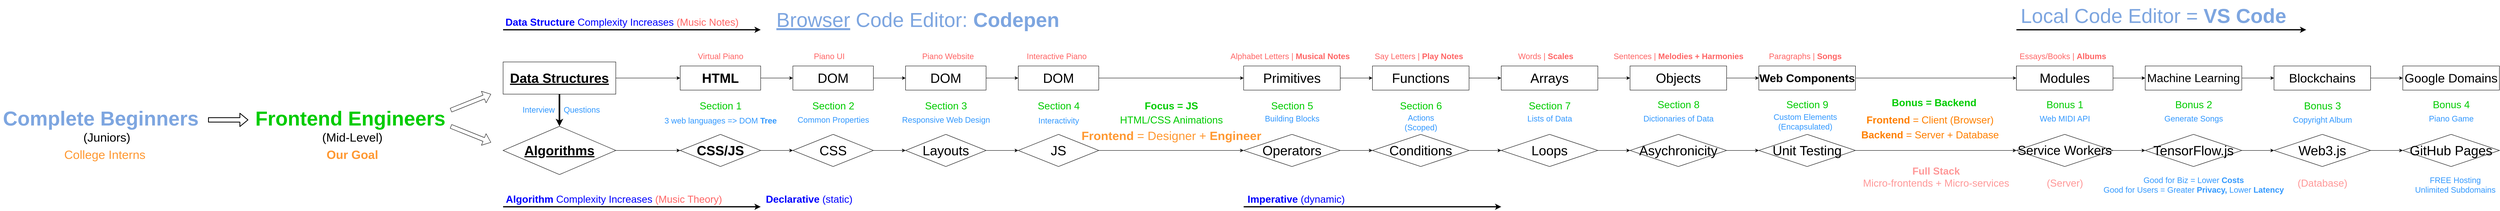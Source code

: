 <mxfile version="14.3.1" type="github" pages="3">
  <diagram id="4R_qcKYH2vp2XVqdwSuo" name="Course Structure">
    <mxGraphModel dx="2997" dy="655" grid="1" gridSize="10" guides="1" tooltips="1" connect="1" arrows="1" fold="1" page="0" pageScale="1" pageWidth="850" pageHeight="1100" math="0" shadow="0">
      <root>
        <mxCell id="aols-5rolXVkZ8xjvUyL-0" />
        <mxCell id="aols-5rolXVkZ8xjvUyL-1" parent="aols-5rolXVkZ8xjvUyL-0" />
        <mxCell id="NP7247B0kf2OVPU1uq9E-9" value="" style="edgeStyle=orthogonalEdgeStyle;rounded=0;orthogonalLoop=1;jettySize=auto;html=1;fontSize=33;" edge="1" parent="aols-5rolXVkZ8xjvUyL-1" source="NP7247B0kf2OVPU1uq9E-0" target="NP7247B0kf2OVPU1uq9E-8">
          <mxGeometry relative="1" as="geometry" />
        </mxCell>
        <mxCell id="NP7247B0kf2OVPU1uq9E-0" value="&lt;u&gt;Data Structures&lt;/u&gt;" style="whiteSpace=wrap;html=1;fontSize=33;fontStyle=1" vertex="1" parent="aols-5rolXVkZ8xjvUyL-1">
          <mxGeometry x="-240" y="280" width="280" height="80" as="geometry" />
        </mxCell>
        <mxCell id="1jKdfpdQdBnTuT6qvfLE-1" value="" style="edgeStyle=orthogonalEdgeStyle;rounded=0;orthogonalLoop=1;jettySize=auto;html=1;fontSize=33;" edge="1" parent="aols-5rolXVkZ8xjvUyL-1" source="NP7247B0kf2OVPU1uq9E-1" target="1jKdfpdQdBnTuT6qvfLE-0">
          <mxGeometry relative="1" as="geometry" />
        </mxCell>
        <mxCell id="NP7247B0kf2OVPU1uq9E-1" value="&lt;u&gt;Algorithms&lt;/u&gt;" style="rhombus;whiteSpace=wrap;html=1;fontSize=33;fontStyle=1" vertex="1" parent="aols-5rolXVkZ8xjvUyL-1">
          <mxGeometry x="-240" y="440" width="280" height="120" as="geometry" />
        </mxCell>
        <mxCell id="1jKdfpdQdBnTuT6qvfLE-9" value="" style="edgeStyle=orthogonalEdgeStyle;rounded=0;orthogonalLoop=1;jettySize=auto;html=1;fontSize=33;" edge="1" parent="aols-5rolXVkZ8xjvUyL-1" source="NP7247B0kf2OVPU1uq9E-8" target="1jKdfpdQdBnTuT6qvfLE-8">
          <mxGeometry relative="1" as="geometry" />
        </mxCell>
        <mxCell id="NP7247B0kf2OVPU1uq9E-8" value="&lt;b&gt;HTML&lt;/b&gt;" style="whiteSpace=wrap;html=1;fontSize=33;" vertex="1" parent="aols-5rolXVkZ8xjvUyL-1">
          <mxGeometry x="200" y="290" width="200" height="60" as="geometry" />
        </mxCell>
        <mxCell id="1jKdfpdQdBnTuT6qvfLE-11" value="" style="edgeStyle=orthogonalEdgeStyle;rounded=0;orthogonalLoop=1;jettySize=auto;html=1;fontSize=33;" edge="1" parent="aols-5rolXVkZ8xjvUyL-1" source="1jKdfpdQdBnTuT6qvfLE-0" target="1jKdfpdQdBnTuT6qvfLE-10">
          <mxGeometry relative="1" as="geometry" />
        </mxCell>
        <mxCell id="1jKdfpdQdBnTuT6qvfLE-0" value="&lt;b&gt;CSS/JS&lt;/b&gt;" style="rhombus;whiteSpace=wrap;html=1;fontSize=33;" vertex="1" parent="aols-5rolXVkZ8xjvUyL-1">
          <mxGeometry x="200" y="460" width="200" height="80" as="geometry" />
        </mxCell>
        <mxCell id="1jKdfpdQdBnTuT6qvfLE-13" value="" style="edgeStyle=orthogonalEdgeStyle;rounded=0;orthogonalLoop=1;jettySize=auto;html=1;fontSize=33;" edge="1" parent="aols-5rolXVkZ8xjvUyL-1" source="1jKdfpdQdBnTuT6qvfLE-8" target="1jKdfpdQdBnTuT6qvfLE-12">
          <mxGeometry relative="1" as="geometry" />
        </mxCell>
        <mxCell id="1jKdfpdQdBnTuT6qvfLE-8" value="DOM" style="whiteSpace=wrap;html=1;fontSize=33;" vertex="1" parent="aols-5rolXVkZ8xjvUyL-1">
          <mxGeometry x="480" y="290" width="200" height="60" as="geometry" />
        </mxCell>
        <mxCell id="1jKdfpdQdBnTuT6qvfLE-17" value="" style="edgeStyle=orthogonalEdgeStyle;rounded=0;orthogonalLoop=1;jettySize=auto;html=1;fontSize=33;" edge="1" parent="aols-5rolXVkZ8xjvUyL-1" source="1jKdfpdQdBnTuT6qvfLE-10" target="1jKdfpdQdBnTuT6qvfLE-16">
          <mxGeometry relative="1" as="geometry" />
        </mxCell>
        <mxCell id="1jKdfpdQdBnTuT6qvfLE-10" value="CSS" style="rhombus;whiteSpace=wrap;html=1;fontSize=33;" vertex="1" parent="aols-5rolXVkZ8xjvUyL-1">
          <mxGeometry x="480" y="460" width="200" height="80" as="geometry" />
        </mxCell>
        <mxCell id="1jKdfpdQdBnTuT6qvfLE-19" value="" style="edgeStyle=orthogonalEdgeStyle;rounded=0;orthogonalLoop=1;jettySize=auto;html=1;fontSize=33;" edge="1" parent="aols-5rolXVkZ8xjvUyL-1" source="1jKdfpdQdBnTuT6qvfLE-12" target="1jKdfpdQdBnTuT6qvfLE-18">
          <mxGeometry relative="1" as="geometry" />
        </mxCell>
        <mxCell id="1jKdfpdQdBnTuT6qvfLE-12" value="DOM" style="whiteSpace=wrap;html=1;fontSize=33;" vertex="1" parent="aols-5rolXVkZ8xjvUyL-1">
          <mxGeometry x="760" y="290" width="200" height="60" as="geometry" />
        </mxCell>
        <mxCell id="1jKdfpdQdBnTuT6qvfLE-21" value="" style="edgeStyle=orthogonalEdgeStyle;rounded=0;orthogonalLoop=1;jettySize=auto;html=1;fontSize=33;" edge="1" parent="aols-5rolXVkZ8xjvUyL-1" source="1jKdfpdQdBnTuT6qvfLE-16" target="1jKdfpdQdBnTuT6qvfLE-20">
          <mxGeometry relative="1" as="geometry" />
        </mxCell>
        <mxCell id="1jKdfpdQdBnTuT6qvfLE-16" value="Layouts" style="rhombus;whiteSpace=wrap;html=1;fontSize=33;" vertex="1" parent="aols-5rolXVkZ8xjvUyL-1">
          <mxGeometry x="760" y="460" width="200" height="80" as="geometry" />
        </mxCell>
        <mxCell id="1jKdfpdQdBnTuT6qvfLE-23" value="" style="edgeStyle=orthogonalEdgeStyle;rounded=0;orthogonalLoop=1;jettySize=auto;html=1;fontSize=33;entryX=0;entryY=0.5;entryDx=0;entryDy=0;" edge="1" parent="aols-5rolXVkZ8xjvUyL-1" source="1jKdfpdQdBnTuT6qvfLE-18" target="1jKdfpdQdBnTuT6qvfLE-26">
          <mxGeometry relative="1" as="geometry">
            <mxPoint x="1320" y="320" as="targetPoint" />
          </mxGeometry>
        </mxCell>
        <mxCell id="1jKdfpdQdBnTuT6qvfLE-18" value="DOM" style="whiteSpace=wrap;html=1;fontSize=33;" vertex="1" parent="aols-5rolXVkZ8xjvUyL-1">
          <mxGeometry x="1040" y="290" width="200" height="60" as="geometry" />
        </mxCell>
        <mxCell id="1jKdfpdQdBnTuT6qvfLE-25" value="" style="edgeStyle=orthogonalEdgeStyle;rounded=0;orthogonalLoop=1;jettySize=auto;html=1;fontSize=33;" edge="1" parent="aols-5rolXVkZ8xjvUyL-1" source="1jKdfpdQdBnTuT6qvfLE-20" target="1jKdfpdQdBnTuT6qvfLE-28">
          <mxGeometry relative="1" as="geometry">
            <mxPoint x="1320" y="500" as="targetPoint" />
          </mxGeometry>
        </mxCell>
        <mxCell id="1jKdfpdQdBnTuT6qvfLE-20" value="JS" style="rhombus;whiteSpace=wrap;html=1;fontSize=33;" vertex="1" parent="aols-5rolXVkZ8xjvUyL-1">
          <mxGeometry x="1040" y="460" width="200" height="80" as="geometry" />
        </mxCell>
        <mxCell id="1jKdfpdQdBnTuT6qvfLE-32" value="" style="edgeStyle=orthogonalEdgeStyle;rounded=0;orthogonalLoop=1;jettySize=auto;html=1;fontSize=33;" edge="1" parent="aols-5rolXVkZ8xjvUyL-1" source="1jKdfpdQdBnTuT6qvfLE-26" target="1jKdfpdQdBnTuT6qvfLE-31">
          <mxGeometry relative="1" as="geometry" />
        </mxCell>
        <mxCell id="1jKdfpdQdBnTuT6qvfLE-26" value="Primitives" style="whiteSpace=wrap;html=1;fontSize=33;" vertex="1" parent="aols-5rolXVkZ8xjvUyL-1">
          <mxGeometry x="1600" y="290" width="240" height="60" as="geometry" />
        </mxCell>
        <mxCell id="1jKdfpdQdBnTuT6qvfLE-34" value="" style="edgeStyle=orthogonalEdgeStyle;rounded=0;orthogonalLoop=1;jettySize=auto;html=1;fontSize=33;" edge="1" parent="aols-5rolXVkZ8xjvUyL-1" source="1jKdfpdQdBnTuT6qvfLE-28" target="1jKdfpdQdBnTuT6qvfLE-33">
          <mxGeometry relative="1" as="geometry" />
        </mxCell>
        <mxCell id="1jKdfpdQdBnTuT6qvfLE-28" value="Operators" style="rhombus;whiteSpace=wrap;html=1;fontSize=33;" vertex="1" parent="aols-5rolXVkZ8xjvUyL-1">
          <mxGeometry x="1600" y="460" width="240" height="80" as="geometry" />
        </mxCell>
        <mxCell id="1jKdfpdQdBnTuT6qvfLE-36" value="" style="edgeStyle=orthogonalEdgeStyle;rounded=0;orthogonalLoop=1;jettySize=auto;html=1;fontSize=33;" edge="1" parent="aols-5rolXVkZ8xjvUyL-1" source="1jKdfpdQdBnTuT6qvfLE-31" target="1jKdfpdQdBnTuT6qvfLE-35">
          <mxGeometry relative="1" as="geometry" />
        </mxCell>
        <mxCell id="1jKdfpdQdBnTuT6qvfLE-31" value="Functions" style="whiteSpace=wrap;html=1;fontSize=33;" vertex="1" parent="aols-5rolXVkZ8xjvUyL-1">
          <mxGeometry x="1920" y="290" width="240" height="60" as="geometry" />
        </mxCell>
        <mxCell id="1jKdfpdQdBnTuT6qvfLE-38" value="" style="edgeStyle=orthogonalEdgeStyle;rounded=0;orthogonalLoop=1;jettySize=auto;html=1;fontSize=33;" edge="1" parent="aols-5rolXVkZ8xjvUyL-1" source="1jKdfpdQdBnTuT6qvfLE-33" target="1jKdfpdQdBnTuT6qvfLE-37">
          <mxGeometry relative="1" as="geometry" />
        </mxCell>
        <mxCell id="1jKdfpdQdBnTuT6qvfLE-33" value="Conditions" style="rhombus;whiteSpace=wrap;html=1;fontSize=33;" vertex="1" parent="aols-5rolXVkZ8xjvUyL-1">
          <mxGeometry x="1920" y="460" width="240" height="80" as="geometry" />
        </mxCell>
        <mxCell id="1jKdfpdQdBnTuT6qvfLE-40" value="" style="edgeStyle=orthogonalEdgeStyle;rounded=0;orthogonalLoop=1;jettySize=auto;html=1;fontSize=33;" edge="1" parent="aols-5rolXVkZ8xjvUyL-1" source="1jKdfpdQdBnTuT6qvfLE-35" target="1jKdfpdQdBnTuT6qvfLE-39">
          <mxGeometry relative="1" as="geometry" />
        </mxCell>
        <mxCell id="1jKdfpdQdBnTuT6qvfLE-35" value="Arrays" style="whiteSpace=wrap;html=1;fontSize=33;" vertex="1" parent="aols-5rolXVkZ8xjvUyL-1">
          <mxGeometry x="2240" y="290" width="240" height="60" as="geometry" />
        </mxCell>
        <mxCell id="1jKdfpdQdBnTuT6qvfLE-42" value="" style="edgeStyle=orthogonalEdgeStyle;rounded=0;orthogonalLoop=1;jettySize=auto;html=1;fontSize=33;" edge="1" parent="aols-5rolXVkZ8xjvUyL-1" source="1jKdfpdQdBnTuT6qvfLE-37" target="1jKdfpdQdBnTuT6qvfLE-41">
          <mxGeometry relative="1" as="geometry" />
        </mxCell>
        <mxCell id="1jKdfpdQdBnTuT6qvfLE-37" value="Loops" style="rhombus;whiteSpace=wrap;html=1;fontSize=33;" vertex="1" parent="aols-5rolXVkZ8xjvUyL-1">
          <mxGeometry x="2240" y="460" width="240" height="80" as="geometry" />
        </mxCell>
        <mxCell id="iijJy2_k3Wh-O8BBRQpY-5" value="" style="edgeStyle=orthogonalEdgeStyle;rounded=0;orthogonalLoop=1;jettySize=auto;html=1;strokeWidth=1;fontSize=32;fontColor=#FF9933;" edge="1" parent="aols-5rolXVkZ8xjvUyL-1" source="1jKdfpdQdBnTuT6qvfLE-39" target="iijJy2_k3Wh-O8BBRQpY-4">
          <mxGeometry relative="1" as="geometry" />
        </mxCell>
        <mxCell id="1jKdfpdQdBnTuT6qvfLE-39" value="Objects" style="whiteSpace=wrap;html=1;fontSize=33;" vertex="1" parent="aols-5rolXVkZ8xjvUyL-1">
          <mxGeometry x="2560" y="290" width="240" height="60" as="geometry" />
        </mxCell>
        <mxCell id="iijJy2_k3Wh-O8BBRQpY-7" value="" style="edgeStyle=orthogonalEdgeStyle;rounded=0;orthogonalLoop=1;jettySize=auto;html=1;strokeWidth=1;fontSize=32;fontColor=#FF9933;" edge="1" parent="aols-5rolXVkZ8xjvUyL-1" source="1jKdfpdQdBnTuT6qvfLE-41" target="iijJy2_k3Wh-O8BBRQpY-6">
          <mxGeometry relative="1" as="geometry" />
        </mxCell>
        <mxCell id="1jKdfpdQdBnTuT6qvfLE-41" value="Asychronicity" style="rhombus;whiteSpace=wrap;html=1;fontSize=33;" vertex="1" parent="aols-5rolXVkZ8xjvUyL-1">
          <mxGeometry x="2560" y="460" width="240" height="80" as="geometry" />
        </mxCell>
        <mxCell id="1jKdfpdQdBnTuT6qvfLE-55" value="Section 1" style="text;html=1;resizable=0;autosize=1;align=center;verticalAlign=middle;points=[];fillColor=none;strokeColor=none;rounded=0;shadow=0;fontSize=25;fontColor=#00CC00;" vertex="1" parent="aols-5rolXVkZ8xjvUyL-1">
          <mxGeometry x="240" y="367.5" width="120" height="40" as="geometry" />
        </mxCell>
        <mxCell id="1jKdfpdQdBnTuT6qvfLE-59" value="&lt;span&gt;Frontend Engineers&lt;/span&gt;" style="text;html=1;resizable=0;autosize=1;align=center;verticalAlign=middle;points=[];fillColor=none;strokeColor=none;rounded=0;shadow=0;fontSize=50;fontColor=#00CC00;fontStyle=1" vertex="1" parent="aols-5rolXVkZ8xjvUyL-1">
          <mxGeometry x="-865" y="385" width="490" height="70" as="geometry" />
        </mxCell>
        <mxCell id="1jKdfpdQdBnTuT6qvfLE-61" value="" style="shape=flexArrow;endArrow=classic;html=1;fontSize=50;fontColor=#00CC00;" edge="1" parent="aols-5rolXVkZ8xjvUyL-1">
          <mxGeometry width="50" height="50" relative="1" as="geometry">
            <mxPoint x="-370" y="400" as="sourcePoint" />
            <mxPoint x="-270" y="360" as="targetPoint" />
          </mxGeometry>
        </mxCell>
        <mxCell id="1jKdfpdQdBnTuT6qvfLE-62" value="" style="shape=flexArrow;endArrow=classic;html=1;fontSize=50;fontColor=#00CC00;" edge="1" parent="aols-5rolXVkZ8xjvUyL-1">
          <mxGeometry width="50" height="50" relative="1" as="geometry">
            <mxPoint x="-370" y="440" as="sourcePoint" />
            <mxPoint x="-270" y="480" as="targetPoint" />
          </mxGeometry>
        </mxCell>
        <mxCell id="b3wBOoB6xnVNWMgdpQj5-0" value="Section 2" style="text;html=1;resizable=0;autosize=1;align=center;verticalAlign=middle;points=[];fillColor=none;strokeColor=none;rounded=0;shadow=0;fontSize=25;fontColor=#00CC00;" vertex="1" parent="aols-5rolXVkZ8xjvUyL-1">
          <mxGeometry x="520" y="367.5" width="120" height="40" as="geometry" />
        </mxCell>
        <mxCell id="b3wBOoB6xnVNWMgdpQj5-1" value="Section 3" style="text;html=1;resizable=0;autosize=1;align=center;verticalAlign=middle;points=[];fillColor=none;strokeColor=none;rounded=0;shadow=0;fontSize=25;fontColor=#00CC00;" vertex="1" parent="aols-5rolXVkZ8xjvUyL-1">
          <mxGeometry x="800" y="367.5" width="120" height="40" as="geometry" />
        </mxCell>
        <mxCell id="b3wBOoB6xnVNWMgdpQj5-2" value="Section 4" style="text;html=1;resizable=0;autosize=1;align=center;verticalAlign=middle;points=[];fillColor=none;strokeColor=none;rounded=0;shadow=0;fontSize=25;fontColor=#00CC00;" vertex="1" parent="aols-5rolXVkZ8xjvUyL-1">
          <mxGeometry x="1080" y="367.5" width="120" height="40" as="geometry" />
        </mxCell>
        <mxCell id="b3wBOoB6xnVNWMgdpQj5-4" value="Section 5" style="text;html=1;resizable=0;autosize=1;align=center;verticalAlign=middle;points=[];fillColor=none;strokeColor=none;rounded=0;shadow=0;fontSize=25;fontColor=#00CC00;" vertex="1" parent="aols-5rolXVkZ8xjvUyL-1">
          <mxGeometry x="1660" y="367.5" width="120" height="40" as="geometry" />
        </mxCell>
        <mxCell id="b3wBOoB6xnVNWMgdpQj5-5" value="Section 6" style="text;html=1;resizable=0;autosize=1;align=center;verticalAlign=middle;points=[];fillColor=none;strokeColor=none;rounded=0;shadow=0;fontSize=25;fontColor=#00CC00;" vertex="1" parent="aols-5rolXVkZ8xjvUyL-1">
          <mxGeometry x="1980" y="367.5" width="120" height="40" as="geometry" />
        </mxCell>
        <mxCell id="b3wBOoB6xnVNWMgdpQj5-6" value="Section 7" style="text;html=1;resizable=0;autosize=1;align=center;verticalAlign=middle;points=[];fillColor=none;strokeColor=none;rounded=0;shadow=0;fontSize=25;fontColor=#00CC00;" vertex="1" parent="aols-5rolXVkZ8xjvUyL-1">
          <mxGeometry x="2300" y="367.5" width="120" height="40" as="geometry" />
        </mxCell>
        <mxCell id="b3wBOoB6xnVNWMgdpQj5-7" value="Section 8" style="text;html=1;resizable=0;autosize=1;align=center;verticalAlign=middle;points=[];fillColor=none;strokeColor=none;rounded=0;shadow=0;fontSize=25;fontColor=#00CC00;" vertex="1" parent="aols-5rolXVkZ8xjvUyL-1">
          <mxGeometry x="2620" y="365" width="120" height="40" as="geometry" />
        </mxCell>
        <mxCell id="AXkNwo1qsm64Rl4sY4Sy-0" value="" style="endArrow=classic;html=1;fontSize=50;fontColor=#00CC00;strokeWidth=3;" edge="1" parent="aols-5rolXVkZ8xjvUyL-1">
          <mxGeometry width="50" height="50" relative="1" as="geometry">
            <mxPoint x="-240" y="200" as="sourcePoint" />
            <mxPoint x="400" y="200" as="targetPoint" />
          </mxGeometry>
        </mxCell>
        <mxCell id="AXkNwo1qsm64Rl4sY4Sy-3" value="&lt;font color=&quot;#0000ff&quot;&gt;&lt;b&gt;Data Structure&lt;/b&gt; Complexity Increases &lt;/font&gt;&lt;font color=&quot;#ff6666&quot;&gt;(Music Notes)&lt;/font&gt;" style="text;html=1;resizable=0;autosize=1;align=center;verticalAlign=middle;points=[];fillColor=none;strokeColor=none;rounded=0;shadow=0;fontSize=25;fontColor=#00CC00;" vertex="1" parent="aols-5rolXVkZ8xjvUyL-1">
          <mxGeometry x="-240" y="160" width="590" height="40" as="geometry" />
        </mxCell>
        <mxCell id="AXkNwo1qsm64Rl4sY4Sy-4" value="" style="endArrow=classic;html=1;fontSize=50;fontColor=#00CC00;strokeWidth=3;" edge="1" parent="aols-5rolXVkZ8xjvUyL-1">
          <mxGeometry width="50" height="50" relative="1" as="geometry">
            <mxPoint x="-240" y="640" as="sourcePoint" />
            <mxPoint x="400" y="640" as="targetPoint" />
          </mxGeometry>
        </mxCell>
        <mxCell id="AXkNwo1qsm64Rl4sY4Sy-5" value="&lt;font color=&quot;#0000ff&quot;&gt;&lt;b&gt;Algorithm&lt;/b&gt; Complexity Increases &lt;/font&gt;&lt;font color=&quot;#ff6666&quot;&gt;(Music Theory)&lt;/font&gt;" style="text;html=1;resizable=0;autosize=1;align=center;verticalAlign=middle;points=[];fillColor=none;strokeColor=none;rounded=0;shadow=0;fontSize=25;fontColor=#00CC00;" vertex="1" parent="aols-5rolXVkZ8xjvUyL-1">
          <mxGeometry x="-240" y="600" width="550" height="40" as="geometry" />
        </mxCell>
        <mxCell id="AXkNwo1qsm64Rl4sY4Sy-7" value="Complete Beginners" style="text;html=1;resizable=0;autosize=1;align=center;verticalAlign=middle;points=[];fillColor=none;strokeColor=none;rounded=0;shadow=0;fontSize=50;fontStyle=1;fontColor=#7EA6E0;" vertex="1" parent="aols-5rolXVkZ8xjvUyL-1">
          <mxGeometry x="-1490" y="385" width="500" height="70" as="geometry" />
        </mxCell>
        <mxCell id="AXkNwo1qsm64Rl4sY4Sy-8" value="" style="shape=flexArrow;endArrow=classic;html=1;strokeWidth=2;fontSize=50;fontColor=#00CC00;" edge="1" parent="aols-5rolXVkZ8xjvUyL-1">
          <mxGeometry width="50" height="50" relative="1" as="geometry">
            <mxPoint x="-973" y="424" as="sourcePoint" />
            <mxPoint x="-873" y="424" as="targetPoint" />
          </mxGeometry>
        </mxCell>
        <mxCell id="AXkNwo1qsm64Rl4sY4Sy-9" value="&lt;font color=&quot;#000000&quot; style=&quot;font-size: 30px&quot;&gt;(Juniors)&lt;/font&gt;" style="text;html=1;resizable=0;autosize=1;align=center;verticalAlign=middle;points=[];fillColor=none;strokeColor=none;rounded=0;shadow=0;fontSize=50;fontColor=#7EA6E0;" vertex="1" parent="aols-5rolXVkZ8xjvUyL-1">
          <mxGeometry x="-1290" y="425" width="130" height="70" as="geometry" />
        </mxCell>
        <mxCell id="AXkNwo1qsm64Rl4sY4Sy-10" value="&lt;font color=&quot;#000000&quot; style=&quot;font-size: 30px&quot;&gt;(Mid-Level)&lt;/font&gt;" style="text;html=1;resizable=0;autosize=1;align=center;verticalAlign=middle;points=[];fillColor=none;strokeColor=none;rounded=0;shadow=0;fontSize=50;fontColor=#7EA6E0;" vertex="1" parent="aols-5rolXVkZ8xjvUyL-1">
          <mxGeometry x="-700" y="425" width="170" height="70" as="geometry" />
        </mxCell>
        <mxCell id="fHqbNgTdYfObKPC5MYDj-1" value="&lt;b&gt;Focus = JS&lt;/b&gt;" style="text;html=1;resizable=0;autosize=1;align=center;verticalAlign=middle;points=[];fillColor=none;strokeColor=none;rounded=0;shadow=0;fontSize=25;fontColor=#00CC00;" vertex="1" parent="aols-5rolXVkZ8xjvUyL-1">
          <mxGeometry x="1345" y="367.5" width="150" height="40" as="geometry" />
        </mxCell>
        <mxCell id="fHqbNgTdYfObKPC5MYDj-6" value="Local Code Editor = &lt;b&gt;VS Code&lt;/b&gt;" style="text;html=1;resizable=0;autosize=1;align=center;verticalAlign=middle;points=[];fillColor=none;strokeColor=none;rounded=0;shadow=1;fontSize=50;fontColor=#7EA6E0;" vertex="1" parent="aols-5rolXVkZ8xjvUyL-1">
          <mxGeometry x="3520" y="130" width="680" height="70" as="geometry" />
        </mxCell>
        <mxCell id="fHqbNgTdYfObKPC5MYDj-7" value="&lt;u&gt;Browser&lt;/u&gt; Code Editor: &lt;b&gt;Codepen&lt;/b&gt;" style="text;html=1;resizable=0;autosize=1;align=center;verticalAlign=middle;points=[];fillColor=none;strokeColor=none;rounded=0;shadow=1;fontSize=50;fontColor=#7EA6E0;" vertex="1" parent="aols-5rolXVkZ8xjvUyL-1">
          <mxGeometry x="430" y="140" width="720" height="70" as="geometry" />
        </mxCell>
        <mxCell id="TfmDwBWj1Bs_RD6whkMs-0" value="College Interns" style="text;html=1;resizable=0;autosize=1;align=center;verticalAlign=middle;points=[];fillColor=none;strokeColor=none;rounded=0;shadow=1;fontSize=30;fontColor=#FF9933;" vertex="1" parent="aols-5rolXVkZ8xjvUyL-1">
          <mxGeometry x="-1340" y="490" width="220" height="40" as="geometry" />
        </mxCell>
        <mxCell id="iijJy2_k3Wh-O8BBRQpY-0" value="&lt;b&gt;Our Goal&lt;/b&gt;" style="text;html=1;resizable=0;autosize=1;align=center;verticalAlign=middle;points=[];fillColor=none;strokeColor=none;rounded=0;shadow=1;fontSize=30;fontColor=#FF9933;" vertex="1" parent="aols-5rolXVkZ8xjvUyL-1">
          <mxGeometry x="-685" y="490" width="140" height="40" as="geometry" />
        </mxCell>
        <mxCell id="iijJy2_k3Wh-O8BBRQpY-1" value="HTML/CSS Animations" style="text;html=1;resizable=0;autosize=1;align=center;verticalAlign=middle;points=[];fillColor=none;strokeColor=none;rounded=0;shadow=0;fontSize=25;fontColor=#00CC00;" vertex="1" parent="aols-5rolXVkZ8xjvUyL-1">
          <mxGeometry x="1285" y="402.5" width="270" height="40" as="geometry" />
        </mxCell>
        <mxCell id="iijJy2_k3Wh-O8BBRQpY-10" value="" style="edgeStyle=orthogonalEdgeStyle;rounded=0;orthogonalLoop=1;jettySize=auto;html=1;strokeWidth=1;fontSize=29;fontColor=#FF9933;entryX=0;entryY=0.5;entryDx=0;entryDy=0;" edge="1" parent="aols-5rolXVkZ8xjvUyL-1" source="iijJy2_k3Wh-O8BBRQpY-4" target="1jKdfpdQdBnTuT6qvfLE-43">
          <mxGeometry relative="1" as="geometry">
            <mxPoint x="3200" y="320" as="targetPoint" />
          </mxGeometry>
        </mxCell>
        <mxCell id="iijJy2_k3Wh-O8BBRQpY-4" value="&lt;b style=&quot;font-size: 28px;&quot;&gt;Web Components&lt;/b&gt;" style="whiteSpace=wrap;html=1;fontSize=28;" vertex="1" parent="aols-5rolXVkZ8xjvUyL-1">
          <mxGeometry x="2880" y="290" width="240" height="60" as="geometry" />
        </mxCell>
        <mxCell id="iijJy2_k3Wh-O8BBRQpY-12" value="" style="edgeStyle=orthogonalEdgeStyle;rounded=0;orthogonalLoop=1;jettySize=auto;html=1;strokeWidth=1;fontSize=29;fontColor=#FF9933;entryX=0;entryY=0.5;entryDx=0;entryDy=0;" edge="1" parent="aols-5rolXVkZ8xjvUyL-1" source="iijJy2_k3Wh-O8BBRQpY-6" target="1jKdfpdQdBnTuT6qvfLE-45">
          <mxGeometry relative="1" as="geometry">
            <mxPoint x="3200" y="500" as="targetPoint" />
          </mxGeometry>
        </mxCell>
        <mxCell id="iijJy2_k3Wh-O8BBRQpY-6" value="Unit Testing" style="rhombus;whiteSpace=wrap;html=1;fontSize=33;" vertex="1" parent="aols-5rolXVkZ8xjvUyL-1">
          <mxGeometry x="2880" y="460" width="240" height="80" as="geometry" />
        </mxCell>
        <mxCell id="iijJy2_k3Wh-O8BBRQpY-8" value="&lt;b&gt;Frontend&lt;/b&gt; = Designer + &lt;b&gt;Engineer&lt;/b&gt;" style="text;html=1;resizable=0;autosize=1;align=center;verticalAlign=middle;points=[];fillColor=none;strokeColor=none;rounded=0;shadow=1;fontSize=30;fontColor=#FF9933;" vertex="1" parent="aols-5rolXVkZ8xjvUyL-1">
          <mxGeometry x="1190" y="442.5" width="460" height="40" as="geometry" />
        </mxCell>
        <mxCell id="1jKdfpdQdBnTuT6qvfLE-43" value="Modules" style="whiteSpace=wrap;html=1;fontSize=33;" vertex="1" parent="aols-5rolXVkZ8xjvUyL-1">
          <mxGeometry x="3520" y="290" width="240" height="60" as="geometry" />
        </mxCell>
        <mxCell id="1jKdfpdQdBnTuT6qvfLE-45" value="Service Workers" style="rhombus;whiteSpace=wrap;html=1;fontSize=32;" vertex="1" parent="aols-5rolXVkZ8xjvUyL-1">
          <mxGeometry x="3520" y="460" width="240" height="80" as="geometry" />
        </mxCell>
        <mxCell id="1jKdfpdQdBnTuT6qvfLE-47" value="Machine Learning" style="whiteSpace=wrap;html=1;fontSize=29;" vertex="1" parent="aols-5rolXVkZ8xjvUyL-1">
          <mxGeometry x="3840" y="290" width="240" height="60" as="geometry" />
        </mxCell>
        <mxCell id="1jKdfpdQdBnTuT6qvfLE-48" value="" style="edgeStyle=orthogonalEdgeStyle;rounded=0;orthogonalLoop=1;jettySize=auto;html=1;fontSize=33;" edge="1" parent="aols-5rolXVkZ8xjvUyL-1" source="1jKdfpdQdBnTuT6qvfLE-43" target="1jKdfpdQdBnTuT6qvfLE-47">
          <mxGeometry x="3440" y="290" as="geometry" />
        </mxCell>
        <mxCell id="1jKdfpdQdBnTuT6qvfLE-49" value="TensorFlow.js" style="rhombus;whiteSpace=wrap;html=1;fontSize=33;" vertex="1" parent="aols-5rolXVkZ8xjvUyL-1">
          <mxGeometry x="3840" y="460" width="240" height="80" as="geometry" />
        </mxCell>
        <mxCell id="1jKdfpdQdBnTuT6qvfLE-50" value="" style="edgeStyle=orthogonalEdgeStyle;rounded=0;orthogonalLoop=1;jettySize=auto;html=1;fontSize=33;" edge="1" parent="aols-5rolXVkZ8xjvUyL-1" source="1jKdfpdQdBnTuT6qvfLE-45" target="1jKdfpdQdBnTuT6qvfLE-49">
          <mxGeometry x="3440" y="290" as="geometry" />
        </mxCell>
        <mxCell id="iijJy2_k3Wh-O8BBRQpY-17" value="" style="edgeStyle=orthogonalEdgeStyle;rounded=0;orthogonalLoop=1;jettySize=auto;html=1;strokeWidth=1;fontSize=28;fontColor=#FF9933;" edge="1" parent="aols-5rolXVkZ8xjvUyL-1" source="1jKdfpdQdBnTuT6qvfLE-51" target="iijJy2_k3Wh-O8BBRQpY-16">
          <mxGeometry relative="1" as="geometry" />
        </mxCell>
        <mxCell id="1jKdfpdQdBnTuT6qvfLE-51" value="Blockchains" style="whiteSpace=wrap;html=1;fontSize=31;" vertex="1" parent="aols-5rolXVkZ8xjvUyL-1">
          <mxGeometry x="4160" y="290" width="240" height="60" as="geometry" />
        </mxCell>
        <mxCell id="iijJy2_k3Wh-O8BBRQpY-19" value="" style="edgeStyle=orthogonalEdgeStyle;rounded=0;orthogonalLoop=1;jettySize=auto;html=1;strokeWidth=1;fontSize=28;fontColor=#FF9933;" edge="1" parent="aols-5rolXVkZ8xjvUyL-1" source="1jKdfpdQdBnTuT6qvfLE-53" target="iijJy2_k3Wh-O8BBRQpY-18">
          <mxGeometry relative="1" as="geometry" />
        </mxCell>
        <mxCell id="1jKdfpdQdBnTuT6qvfLE-53" value="Web3.js" style="rhombus;whiteSpace=wrap;html=1;fontSize=33;" vertex="1" parent="aols-5rolXVkZ8xjvUyL-1">
          <mxGeometry x="4160" y="460" width="240" height="80" as="geometry" />
        </mxCell>
        <mxCell id="b3wBOoB6xnVNWMgdpQj5-8" value="&lt;span&gt;Bonus 1&lt;/span&gt;" style="text;html=1;resizable=0;autosize=1;align=center;verticalAlign=middle;points=[];fillColor=none;strokeColor=none;rounded=0;shadow=0;fontSize=25;fontColor=#00CC00;fontStyle=0" vertex="1" parent="aols-5rolXVkZ8xjvUyL-1">
          <mxGeometry x="3585" y="365" width="110" height="40" as="geometry" />
        </mxCell>
        <mxCell id="b3wBOoB6xnVNWMgdpQj5-10" value="&lt;span&gt;Bonus 2&lt;/span&gt;" style="text;html=1;resizable=0;autosize=1;align=center;verticalAlign=middle;points=[];fillColor=none;strokeColor=none;rounded=0;shadow=0;fontSize=25;fontColor=#00CC00;fontStyle=0" vertex="1" parent="aols-5rolXVkZ8xjvUyL-1">
          <mxGeometry x="3905" y="365" width="110" height="40" as="geometry" />
        </mxCell>
        <mxCell id="b3wBOoB6xnVNWMgdpQj5-11" value="&lt;span&gt;Bonus 3&lt;/span&gt;" style="text;html=1;resizable=0;autosize=1;align=center;verticalAlign=middle;points=[];fillColor=none;strokeColor=none;rounded=0;shadow=0;fontSize=25;fontColor=#00CC00;fontStyle=0" vertex="1" parent="aols-5rolXVkZ8xjvUyL-1">
          <mxGeometry x="4225" y="367.5" width="110" height="40" as="geometry" />
        </mxCell>
        <mxCell id="1jKdfpdQdBnTuT6qvfLE-52" value="" style="edgeStyle=orthogonalEdgeStyle;rounded=0;orthogonalLoop=1;jettySize=auto;html=1;fontSize=33;" edge="1" parent="aols-5rolXVkZ8xjvUyL-1" source="1jKdfpdQdBnTuT6qvfLE-47" target="1jKdfpdQdBnTuT6qvfLE-51">
          <mxGeometry x="3440" y="290" as="geometry" />
        </mxCell>
        <mxCell id="1jKdfpdQdBnTuT6qvfLE-54" value="" style="edgeStyle=orthogonalEdgeStyle;rounded=0;orthogonalLoop=1;jettySize=auto;html=1;fontSize=33;" edge="1" parent="aols-5rolXVkZ8xjvUyL-1" source="1jKdfpdQdBnTuT6qvfLE-49" target="1jKdfpdQdBnTuT6qvfLE-53">
          <mxGeometry x="3440" y="290" as="geometry" />
        </mxCell>
        <mxCell id="iijJy2_k3Wh-O8BBRQpY-13" value="&lt;b&gt;Bonus = Backend&lt;/b&gt;" style="text;html=1;resizable=0;autosize=1;align=center;verticalAlign=middle;points=[];fillColor=none;strokeColor=none;rounded=0;shadow=0;fontSize=25;fontColor=#00CC00;" vertex="1" parent="aols-5rolXVkZ8xjvUyL-1">
          <mxGeometry x="3200" y="360" width="230" height="40" as="geometry" />
        </mxCell>
        <mxCell id="iijJy2_k3Wh-O8BBRQpY-14" value="Section 9" style="text;html=1;resizable=0;autosize=1;align=center;verticalAlign=middle;points=[];fillColor=none;strokeColor=none;rounded=0;shadow=0;fontSize=25;fontColor=#00CC00;" vertex="1" parent="aols-5rolXVkZ8xjvUyL-1">
          <mxGeometry x="2940" y="365" width="120" height="40" as="geometry" />
        </mxCell>
        <mxCell id="iijJy2_k3Wh-O8BBRQpY-16" value="Google Domains" style="whiteSpace=wrap;html=1;fontSize=31;" vertex="1" parent="aols-5rolXVkZ8xjvUyL-1">
          <mxGeometry x="4480" y="290" width="240" height="60" as="geometry" />
        </mxCell>
        <mxCell id="iijJy2_k3Wh-O8BBRQpY-18" value="GitHub Pages" style="rhombus;whiteSpace=wrap;html=1;fontSize=33;" vertex="1" parent="aols-5rolXVkZ8xjvUyL-1">
          <mxGeometry x="4480" y="460" width="240" height="80" as="geometry" />
        </mxCell>
        <mxCell id="iijJy2_k3Wh-O8BBRQpY-20" value="&lt;span&gt;Bonus 4&lt;/span&gt;" style="text;html=1;resizable=0;autosize=1;align=center;verticalAlign=middle;points=[];fillColor=none;strokeColor=none;rounded=0;shadow=0;fontSize=25;fontColor=#00CC00;fontStyle=0" vertex="1" parent="aols-5rolXVkZ8xjvUyL-1">
          <mxGeometry x="4545" y="365" width="110" height="40" as="geometry" />
        </mxCell>
        <mxCell id="k8zvswtgXm5w8ybXeZzE-0" value="&lt;b&gt;Frontend&lt;/b&gt; = Client (Browser)" style="text;html=1;resizable=0;autosize=1;align=center;verticalAlign=middle;points=[];fillColor=none;strokeColor=none;rounded=0;shadow=0;fontSize=25;fontStyle=0;fontColor=#FF8000;" vertex="1" parent="aols-5rolXVkZ8xjvUyL-1">
          <mxGeometry x="3140" y="402.5" width="330" height="40" as="geometry" />
        </mxCell>
        <mxCell id="k8zvswtgXm5w8ybXeZzE-2" value="&lt;b&gt;Backend&lt;/b&gt; = Server + Database" style="text;html=1;resizable=0;autosize=1;align=center;verticalAlign=middle;points=[];fillColor=none;strokeColor=none;rounded=0;shadow=0;fontSize=25;fontStyle=0;fontColor=#FF8000;" vertex="1" parent="aols-5rolXVkZ8xjvUyL-1">
          <mxGeometry x="3125" y="440" width="360" height="40" as="geometry" />
        </mxCell>
        <mxCell id="k8zvswtgXm5w8ybXeZzE-3" value="(Server)" style="text;html=1;resizable=0;autosize=1;align=center;verticalAlign=middle;points=[];fillColor=none;strokeColor=none;rounded=0;shadow=0;fontSize=25;fontStyle=0;fontColor=#FF9999;" vertex="1" parent="aols-5rolXVkZ8xjvUyL-1">
          <mxGeometry x="3585" y="560" width="110" height="40" as="geometry" />
        </mxCell>
        <mxCell id="k8zvswtgXm5w8ybXeZzE-4" value="(Database)" style="text;html=1;resizable=0;autosize=1;align=center;verticalAlign=middle;points=[];fillColor=none;strokeColor=none;rounded=0;shadow=0;fontSize=25;fontStyle=0;fontColor=#FF9999;" vertex="1" parent="aols-5rolXVkZ8xjvUyL-1">
          <mxGeometry x="4210" y="560" width="140" height="40" as="geometry" />
        </mxCell>
        <mxCell id="lKJGIdqKoASWyuKWfPCY-0" value="" style="endArrow=classic;html=1;fontSize=50;fontColor=#00CC00;strokeWidth=3;" edge="1" parent="aols-5rolXVkZ8xjvUyL-1">
          <mxGeometry width="50" height="50" relative="1" as="geometry">
            <mxPoint x="1600" y="640" as="sourcePoint" />
            <mxPoint x="2240" y="640" as="targetPoint" />
          </mxGeometry>
        </mxCell>
        <mxCell id="lKJGIdqKoASWyuKWfPCY-1" value="" style="endArrow=classic;html=1;fontSize=50;fontColor=#00CC00;strokeWidth=3;" edge="1" parent="aols-5rolXVkZ8xjvUyL-1">
          <mxGeometry width="50" height="50" relative="1" as="geometry">
            <mxPoint x="3520" y="200" as="sourcePoint" />
            <mxPoint x="4240" y="200" as="targetPoint" />
          </mxGeometry>
        </mxCell>
        <mxCell id="lKJGIdqKoASWyuKWfPCY-2" value="&lt;font color=&quot;#0000ff&quot;&gt;&lt;b&gt;Declarative &lt;/b&gt;(static)&lt;/font&gt;" style="text;html=1;resizable=0;autosize=1;align=center;verticalAlign=middle;points=[];fillColor=none;strokeColor=none;rounded=0;shadow=0;fontSize=25;fontColor=#00CC00;" vertex="1" parent="aols-5rolXVkZ8xjvUyL-1">
          <mxGeometry x="405" y="600" width="230" height="40" as="geometry" />
        </mxCell>
        <mxCell id="lKJGIdqKoASWyuKWfPCY-3" value="&lt;font color=&quot;#0000ff&quot;&gt;&lt;b&gt;Imperative &lt;/b&gt;(dynamic)&lt;/font&gt;" style="text;html=1;resizable=0;autosize=1;align=center;verticalAlign=middle;points=[];fillColor=none;strokeColor=none;rounded=0;shadow=0;fontSize=25;fontColor=#00CC00;" vertex="1" parent="aols-5rolXVkZ8xjvUyL-1">
          <mxGeometry x="1600" y="600" width="260" height="40" as="geometry" />
        </mxCell>
        <mxCell id="wIkPR7scBZv3rvTI6eII-1" value="" style="endArrow=classic;html=1;strokeWidth=4;fontSize=30;fontColor=#FF6666;exitX=0.5;exitY=1;exitDx=0;exitDy=0;" edge="1" parent="aols-5rolXVkZ8xjvUyL-1" source="NP7247B0kf2OVPU1uq9E-0" target="NP7247B0kf2OVPU1uq9E-1">
          <mxGeometry width="50" height="50" relative="1" as="geometry">
            <mxPoint x="-100" y="417.5" as="sourcePoint" />
            <mxPoint x="-50" y="367.5" as="targetPoint" />
          </mxGeometry>
        </mxCell>
        <mxCell id="sapFgwP4-ws9r2IPWm8r-0" value="Good for Biz = Lower&amp;nbsp;&lt;b&gt;Costs&lt;/b&gt;&lt;br style=&quot;font-size: 20px&quot;&gt;Good for Users = Greater&amp;nbsp;&lt;b&gt;Privacy, &lt;/b&gt;Lower&lt;b&gt; Latency&lt;/b&gt;" style="text;html=1;resizable=0;autosize=1;align=center;verticalAlign=middle;points=[];fillColor=none;strokeColor=none;rounded=0;shadow=0;fontSize=20;fontStyle=0;fontColor=#3399FF;" vertex="1" parent="aols-5rolXVkZ8xjvUyL-1">
          <mxGeometry x="3730" y="560" width="460" height="50" as="geometry" />
        </mxCell>
        <mxCell id="N21ibdtsY8MG0RIo9o9P-0" value="Piano Game" style="text;html=1;resizable=0;autosize=1;align=center;verticalAlign=middle;points=[];fillColor=none;strokeColor=none;rounded=0;shadow=0;fontSize=20;fontStyle=0;fontColor=#3399FF;" vertex="1" parent="aols-5rolXVkZ8xjvUyL-1">
          <mxGeometry x="4535" y="405" width="130" height="30" as="geometry" />
        </mxCell>
        <mxCell id="N21ibdtsY8MG0RIo9o9P-1" value="3 web languages =&amp;gt; DOM &lt;b&gt;Tree&lt;/b&gt;" style="text;html=1;resizable=0;autosize=1;align=center;verticalAlign=middle;points=[];fillColor=none;strokeColor=none;rounded=0;shadow=0;fontSize=20;fontColor=#3399FF;" vertex="1" parent="aols-5rolXVkZ8xjvUyL-1">
          <mxGeometry x="155" y="410" width="290" height="30" as="geometry" />
        </mxCell>
        <mxCell id="N21ibdtsY8MG0RIo9o9P-2" value="Common Properties" style="text;html=1;resizable=0;autosize=1;align=center;verticalAlign=middle;points=[];fillColor=none;strokeColor=none;rounded=0;shadow=0;fontSize=20;fontColor=#3399FF;" vertex="1" parent="aols-5rolXVkZ8xjvUyL-1">
          <mxGeometry x="485" y="407.5" width="190" height="30" as="geometry" />
        </mxCell>
        <mxCell id="N21ibdtsY8MG0RIo9o9P-3" value="Responsive Web Design" style="text;html=1;resizable=0;autosize=1;align=center;verticalAlign=middle;points=[];fillColor=none;strokeColor=none;rounded=0;shadow=0;fontSize=20;fontColor=#3399FF;" vertex="1" parent="aols-5rolXVkZ8xjvUyL-1">
          <mxGeometry x="745" y="407.5" width="230" height="30" as="geometry" />
        </mxCell>
        <mxCell id="N21ibdtsY8MG0RIo9o9P-4" value="Interactivity" style="text;html=1;resizable=0;autosize=1;align=center;verticalAlign=middle;points=[];fillColor=none;strokeColor=none;rounded=0;shadow=0;fontSize=20;fontColor=#3399FF;" vertex="1" parent="aols-5rolXVkZ8xjvUyL-1">
          <mxGeometry x="1080" y="410" width="120" height="30" as="geometry" />
        </mxCell>
        <mxCell id="N21ibdtsY8MG0RIo9o9P-5" value="Interview&amp;nbsp; &amp;nbsp; Questions" style="text;html=1;resizable=0;autosize=1;align=center;verticalAlign=middle;points=[];fillColor=none;strokeColor=none;rounded=0;shadow=0;fontSize=20;fontColor=#3399FF;" vertex="1" parent="aols-5rolXVkZ8xjvUyL-1">
          <mxGeometry x="-201" y="382.5" width="210" height="30" as="geometry" />
        </mxCell>
        <mxCell id="N21ibdtsY8MG0RIo9o9P-7" value="Building Blocks" style="text;html=1;resizable=0;autosize=1;align=center;verticalAlign=middle;points=[];fillColor=none;strokeColor=none;rounded=0;shadow=0;fontSize=20;fontColor=#3399FF;" vertex="1" parent="aols-5rolXVkZ8xjvUyL-1">
          <mxGeometry x="1645" y="405" width="150" height="30" as="geometry" />
        </mxCell>
        <mxCell id="N21ibdtsY8MG0RIo9o9P-8" value="Actions &lt;br&gt;(Scoped)" style="text;html=1;resizable=0;autosize=1;align=center;verticalAlign=middle;points=[];fillColor=none;strokeColor=none;rounded=0;shadow=0;fontSize=20;fontColor=#3399FF;" vertex="1" parent="aols-5rolXVkZ8xjvUyL-1">
          <mxGeometry x="1990" y="405" width="100" height="50" as="geometry" />
        </mxCell>
        <mxCell id="N21ibdtsY8MG0RIo9o9P-9" value="Lists of Data" style="text;html=1;resizable=0;autosize=1;align=center;verticalAlign=middle;points=[];fillColor=none;strokeColor=none;rounded=0;shadow=0;fontSize=20;fontColor=#3399FF;" vertex="1" parent="aols-5rolXVkZ8xjvUyL-1">
          <mxGeometry x="2295" y="405" width="130" height="30" as="geometry" />
        </mxCell>
        <mxCell id="N21ibdtsY8MG0RIo9o9P-10" value="Dictionaries of Data" style="text;html=1;resizable=0;autosize=1;align=center;verticalAlign=middle;points=[];fillColor=none;strokeColor=none;rounded=0;shadow=0;fontSize=20;fontColor=#3399FF;" vertex="1" parent="aols-5rolXVkZ8xjvUyL-1">
          <mxGeometry x="2585" y="405" width="190" height="30" as="geometry" />
        </mxCell>
        <mxCell id="N21ibdtsY8MG0RIo9o9P-11" value="Custom Elements &lt;br&gt;(Encapsulated)" style="text;html=1;resizable=0;autosize=1;align=center;verticalAlign=middle;points=[];fillColor=none;strokeColor=none;rounded=0;shadow=0;fontSize=20;fontColor=#3399FF;" vertex="1" parent="aols-5rolXVkZ8xjvUyL-1">
          <mxGeometry x="2910" y="402.5" width="170" height="50" as="geometry" />
        </mxCell>
        <mxCell id="N21ibdtsY8MG0RIo9o9P-12" value="Web MIDI API" style="text;html=1;resizable=0;autosize=1;align=center;verticalAlign=middle;points=[];fillColor=none;strokeColor=none;rounded=0;shadow=0;fontSize=20;fontColor=#3399FF;" vertex="1" parent="aols-5rolXVkZ8xjvUyL-1">
          <mxGeometry x="3570" y="405" width="140" height="30" as="geometry" />
        </mxCell>
        <mxCell id="N21ibdtsY8MG0RIo9o9P-13" value="Generate Songs" style="text;html=1;resizable=0;autosize=1;align=center;verticalAlign=middle;points=[];fillColor=none;strokeColor=none;rounded=0;shadow=0;fontSize=20;fontColor=#3399FF;" vertex="1" parent="aols-5rolXVkZ8xjvUyL-1">
          <mxGeometry x="3880" y="405" width="160" height="30" as="geometry" />
        </mxCell>
        <mxCell id="N21ibdtsY8MG0RIo9o9P-14" value="Copyright Album" style="text;html=1;resizable=0;autosize=1;align=center;verticalAlign=middle;points=[];fillColor=none;strokeColor=none;rounded=0;shadow=0;fontSize=20;fontColor=#3399FF;" vertex="1" parent="aols-5rolXVkZ8xjvUyL-1">
          <mxGeometry x="4200" y="407.5" width="160" height="30" as="geometry" />
        </mxCell>
        <mxCell id="N21ibdtsY8MG0RIo9o9P-15" value="FREE Hosting&lt;br&gt;Unlimited Subdomains" style="text;html=1;resizable=0;autosize=1;align=center;verticalAlign=middle;points=[];fillColor=none;strokeColor=none;rounded=0;shadow=0;fontSize=20;fontColor=#3399FF;" vertex="1" parent="aols-5rolXVkZ8xjvUyL-1">
          <mxGeometry x="4500" y="560" width="220" height="50" as="geometry" />
        </mxCell>
        <mxCell id="G9QpwuHQuKTee4wvf9aK-2" value="Words |&amp;nbsp;&lt;b&gt;Scales&lt;/b&gt;" style="text;html=1;resizable=0;autosize=1;align=center;verticalAlign=middle;points=[];fillColor=none;strokeColor=none;rounded=0;shadow=0;fontSize=20;fontColor=#FF6666;" vertex="1" parent="aols-5rolXVkZ8xjvUyL-1">
          <mxGeometry x="2275" y="250" width="150" height="30" as="geometry" />
        </mxCell>
        <mxCell id="G9QpwuHQuKTee4wvf9aK-4" value="Sentences |&amp;nbsp;&lt;b&gt;Melodies + Harmonies&lt;/b&gt;" style="text;html=1;resizable=0;autosize=1;align=center;verticalAlign=middle;points=[];fillColor=none;strokeColor=none;rounded=0;shadow=0;fontSize=20;fontColor=#FF6666;" vertex="1" parent="aols-5rolXVkZ8xjvUyL-1">
          <mxGeometry x="2510" y="250" width="340" height="30" as="geometry" />
        </mxCell>
        <mxCell id="G9QpwuHQuKTee4wvf9aK-5" value="Paragraphs | &lt;b&gt;Songs&lt;/b&gt;" style="text;html=1;resizable=0;autosize=1;align=center;verticalAlign=middle;points=[];fillColor=none;strokeColor=none;rounded=0;shadow=0;fontSize=20;fontColor=#FF6666;" vertex="1" parent="aols-5rolXVkZ8xjvUyL-1">
          <mxGeometry x="2895" y="250" width="200" height="30" as="geometry" />
        </mxCell>
        <mxCell id="G9QpwuHQuKTee4wvf9aK-6" value="Essays/Books | &lt;b&gt;Albums&lt;/b&gt;" style="text;html=1;resizable=0;autosize=1;align=center;verticalAlign=middle;points=[];fillColor=none;strokeColor=none;rounded=0;shadow=0;fontSize=20;fontColor=#FF6666;" vertex="1" parent="aols-5rolXVkZ8xjvUyL-1">
          <mxGeometry x="3520" y="250" width="230" height="30" as="geometry" />
        </mxCell>
        <mxCell id="G9QpwuHQuKTee4wvf9aK-8" value="Alphabet Letters | &lt;b&gt;Musical&lt;/b&gt;&amp;nbsp;&lt;b&gt;Notes&lt;/b&gt;" style="text;html=1;resizable=0;autosize=1;align=center;verticalAlign=middle;points=[];fillColor=none;strokeColor=none;rounded=0;shadow=0;fontSize=20;fontColor=#FF6666;" vertex="1" parent="aols-5rolXVkZ8xjvUyL-1">
          <mxGeometry x="1560" y="250" width="310" height="30" as="geometry" />
        </mxCell>
        <mxCell id="G9QpwuHQuKTee4wvf9aK-12" value="Say Letters |&amp;nbsp;&lt;b&gt;Play Notes&lt;/b&gt;" style="text;html=1;resizable=0;autosize=1;align=center;verticalAlign=middle;points=[];fillColor=none;strokeColor=none;rounded=0;shadow=0;fontSize=20;fontColor=#FF6666;" vertex="1" parent="aols-5rolXVkZ8xjvUyL-1">
          <mxGeometry x="1915" y="250" width="240" height="30" as="geometry" />
        </mxCell>
        <mxCell id="G9QpwuHQuKTee4wvf9aK-13" value="Virtual Piano" style="text;html=1;resizable=0;autosize=1;align=center;verticalAlign=middle;points=[];fillColor=none;strokeColor=none;rounded=0;shadow=0;fontSize=20;fontColor=#FF6666;" vertex="1" parent="aols-5rolXVkZ8xjvUyL-1">
          <mxGeometry x="235" y="250" width="130" height="30" as="geometry" />
        </mxCell>
        <mxCell id="G9QpwuHQuKTee4wvf9aK-14" value="Piano UI" style="text;html=1;resizable=0;autosize=1;align=center;verticalAlign=middle;points=[];fillColor=none;strokeColor=none;rounded=0;shadow=0;fontSize=20;fontColor=#FF6666;" vertex="1" parent="aols-5rolXVkZ8xjvUyL-1">
          <mxGeometry x="525" y="250" width="90" height="30" as="geometry" />
        </mxCell>
        <mxCell id="G9QpwuHQuKTee4wvf9aK-15" value="Interactive Piano" style="text;html=1;resizable=0;autosize=1;align=center;verticalAlign=middle;points=[];fillColor=none;strokeColor=none;rounded=0;shadow=0;fontSize=20;fontColor=#FF6666;" vertex="1" parent="aols-5rolXVkZ8xjvUyL-1">
          <mxGeometry x="1055" y="250" width="160" height="30" as="geometry" />
        </mxCell>
        <mxCell id="G9QpwuHQuKTee4wvf9aK-16" value="Piano Website" style="text;html=1;resizable=0;autosize=1;align=center;verticalAlign=middle;points=[];fillColor=none;strokeColor=none;rounded=0;shadow=0;fontSize=20;fontColor=#FF6666;" vertex="1" parent="aols-5rolXVkZ8xjvUyL-1">
          <mxGeometry x="795" y="250" width="140" height="30" as="geometry" />
        </mxCell>
        <mxCell id="5CTyVqE6zgE68sqDR22Z-0" value="&lt;b&gt;Full Stack&lt;br&gt;&lt;/b&gt;Micro-frontends + Micro-services" style="text;html=1;resizable=0;autosize=1;align=center;verticalAlign=middle;points=[];fillColor=none;strokeColor=none;rounded=0;shadow=0;fontSize=25;fontStyle=0;fontColor=#FF9999;" vertex="1" parent="aols-5rolXVkZ8xjvUyL-1">
          <mxGeometry x="3130" y="530" width="380" height="70" as="geometry" />
        </mxCell>
      </root>
    </mxGraphModel>
  </diagram>
  <diagram id="PlNKurSP6qflPr-5nfac" name="Pedagogy">
    <mxGraphModel dx="2197" dy="655" grid="1" gridSize="10" guides="1" tooltips="1" connect="1" arrows="1" fold="1" page="0" pageScale="1" pageWidth="850" pageHeight="1100" math="0" shadow="0">
      <root>
        <mxCell id="b6WosxrlXobKB1DpbW5K-0" />
        <mxCell id="b6WosxrlXobKB1DpbW5K-1" parent="b6WosxrlXobKB1DpbW5K-0" />
        <mxCell id="IcOEBJgiHppdrRuGzz-3-0" value="&lt;b&gt;&lt;u&gt;How You Will Learn&lt;/u&gt;&lt;/b&gt;" style="text;html=1;resizable=0;autosize=1;align=center;verticalAlign=middle;points=[];fillColor=none;strokeColor=none;rounded=0;shadow=1;fontSize=50;fontColor=#7EA6E0;" vertex="1" parent="b6WosxrlXobKB1DpbW5K-1">
          <mxGeometry x="-700" y="460" width="480" height="70" as="geometry" />
        </mxCell>
        <mxCell id="S0uparPsEf_w8CmD9rdN-2" value="" style="edgeStyle=orthogonalEdgeStyle;rounded=0;orthogonalLoop=1;jettySize=auto;html=1;strokeWidth=3;fontSize=29;fontColor=#00CC00;" edge="1" parent="b6WosxrlXobKB1DpbW5K-1" source="S0uparPsEf_w8CmD9rdN-0" target="S0uparPsEf_w8CmD9rdN-1">
          <mxGeometry relative="1" as="geometry" />
        </mxCell>
        <mxCell id="S0uparPsEf_w8CmD9rdN-6" value="" style="edgeStyle=orthogonalEdgeStyle;rounded=0;orthogonalLoop=1;jettySize=auto;html=1;strokeWidth=1;fontSize=29;fontColor=#00CC00;" edge="1" parent="b6WosxrlXobKB1DpbW5K-1" source="S0uparPsEf_w8CmD9rdN-5" target="S0uparPsEf_w8CmD9rdN-0">
          <mxGeometry relative="1" as="geometry" />
        </mxCell>
        <mxCell id="zAS4QWXHOVUqvv25Ikpz-10" value="" style="edgeStyle=orthogonalEdgeStyle;rounded=0;orthogonalLoop=1;jettySize=auto;html=1;strokeWidth=2;fontSize=25;fontColor=#00CC00;" edge="1" parent="b6WosxrlXobKB1DpbW5K-1" source="S0uparPsEf_w8CmD9rdN-0" target="zAS4QWXHOVUqvv25Ikpz-9">
          <mxGeometry relative="1" as="geometry" />
        </mxCell>
        <mxCell id="S0uparPsEf_w8CmD9rdN-0" value="&lt;font color=&quot;#ff6666&quot;&gt;1&lt;/font&gt;. &lt;b&gt;Don&#39;t Know&lt;/b&gt; that You &lt;b&gt;Don&#39;t Know&lt;/b&gt;" style="whiteSpace=wrap;html=1;fontSize=33;fontStyle=0" vertex="1" parent="b6WosxrlXobKB1DpbW5K-1">
          <mxGeometry x="320" y="180" width="310" height="110" as="geometry" />
        </mxCell>
        <mxCell id="S0uparPsEf_w8CmD9rdN-4" value="" style="edgeStyle=orthogonalEdgeStyle;rounded=0;orthogonalLoop=1;jettySize=auto;html=1;strokeWidth=2;fontSize=29;fontColor=#00CC00;" edge="1" parent="b6WosxrlXobKB1DpbW5K-1" source="S0uparPsEf_w8CmD9rdN-1" target="S0uparPsEf_w8CmD9rdN-3">
          <mxGeometry relative="1" as="geometry" />
        </mxCell>
        <mxCell id="S0uparPsEf_w8CmD9rdN-1" value="&lt;font color=&quot;#ff6666&quot;&gt;2&lt;/font&gt;. &lt;b&gt;Know&lt;/b&gt; that &lt;br&gt;You &lt;b&gt;Don&#39;t Know&lt;/b&gt;" style="whiteSpace=wrap;html=1;fontSize=33;fontStyle=0" vertex="1" parent="b6WosxrlXobKB1DpbW5K-1">
          <mxGeometry x="320" y="370" width="310" height="110" as="geometry" />
        </mxCell>
        <mxCell id="zAS4QWXHOVUqvv25Ikpz-5" value="" style="edgeStyle=orthogonalEdgeStyle;rounded=0;orthogonalLoop=1;jettySize=auto;html=1;strokeWidth=3;fontSize=25;fontColor=#00CC00;" edge="1" parent="b6WosxrlXobKB1DpbW5K-1" source="S0uparPsEf_w8CmD9rdN-3" target="zAS4QWXHOVUqvv25Ikpz-4">
          <mxGeometry relative="1" as="geometry" />
        </mxCell>
        <mxCell id="S0uparPsEf_w8CmD9rdN-3" value="&lt;font color=&quot;#ff6666&quot;&gt;3&lt;/font&gt;. &lt;b&gt;Know&lt;/b&gt; that &lt;br&gt;You &lt;b&gt;Know&lt;/b&gt;" style="whiteSpace=wrap;html=1;fontSize=33;fontStyle=0" vertex="1" parent="b6WosxrlXobKB1DpbW5K-1">
          <mxGeometry x="320" y="560" width="310" height="110" as="geometry" />
        </mxCell>
        <mxCell id="S0uparPsEf_w8CmD9rdN-5" value="Complete Beginners" style="whiteSpace=wrap;html=1;fontSize=25;fontStyle=0" vertex="1" parent="b6WosxrlXobKB1DpbW5K-1">
          <mxGeometry x="-30" y="200" width="250" height="70" as="geometry" />
        </mxCell>
        <mxCell id="zAS4QWXHOVUqvv25Ikpz-0" value="" style="edgeStyle=orthogonalEdgeStyle;rounded=0;orthogonalLoop=1;jettySize=auto;html=1;strokeWidth=1;fontSize=29;fontColor=#00CC00;" edge="1" parent="b6WosxrlXobKB1DpbW5K-1" source="zAS4QWXHOVUqvv25Ikpz-1">
          <mxGeometry relative="1" as="geometry">
            <mxPoint x="320" y="425" as="targetPoint" />
          </mxGeometry>
        </mxCell>
        <mxCell id="zAS4QWXHOVUqvv25Ikpz-1" value="Juniors" style="whiteSpace=wrap;html=1;fontSize=25;fontStyle=0" vertex="1" parent="b6WosxrlXobKB1DpbW5K-1">
          <mxGeometry x="-30" y="390" width="250" height="70" as="geometry" />
        </mxCell>
        <mxCell id="zAS4QWXHOVUqvv25Ikpz-2" value="" style="edgeStyle=orthogonalEdgeStyle;rounded=0;orthogonalLoop=1;jettySize=auto;html=1;strokeWidth=1;fontSize=29;fontColor=#00CC00;" edge="1" parent="b6WosxrlXobKB1DpbW5K-1" source="zAS4QWXHOVUqvv25Ikpz-3">
          <mxGeometry relative="1" as="geometry">
            <mxPoint x="320" y="615" as="targetPoint" />
          </mxGeometry>
        </mxCell>
        <mxCell id="zAS4QWXHOVUqvv25Ikpz-3" value="Mid-Level" style="whiteSpace=wrap;html=1;fontSize=25;fontStyle=0" vertex="1" parent="b6WosxrlXobKB1DpbW5K-1">
          <mxGeometry x="-30" y="580" width="250" height="70" as="geometry" />
        </mxCell>
        <mxCell id="1jIKXPyt4c-reQlKb00V-4" value="" style="edgeStyle=orthogonalEdgeStyle;curved=1;rounded=0;orthogonalLoop=1;jettySize=auto;html=1;strokeWidth=3;fontSize=1;fontColor=#FF9999;" edge="1" parent="b6WosxrlXobKB1DpbW5K-1" source="zAS4QWXHOVUqvv25Ikpz-4" target="1jIKXPyt4c-reQlKb00V-3">
          <mxGeometry relative="1" as="geometry" />
        </mxCell>
        <mxCell id="zAS4QWXHOVUqvv25Ikpz-4" value="&lt;font color=&quot;#ff6666&quot;&gt;4&lt;/font&gt;. &lt;b&gt;Don&#39;t&lt;/b&gt;&amp;nbsp;&lt;b&gt;Know&lt;/b&gt; that &lt;br&gt;You &lt;b&gt;Know&lt;/b&gt;" style="whiteSpace=wrap;html=1;fontSize=33;fontStyle=0" vertex="1" parent="b6WosxrlXobKB1DpbW5K-1">
          <mxGeometry x="320" y="750" width="310" height="110" as="geometry" />
        </mxCell>
        <mxCell id="zAS4QWXHOVUqvv25Ikpz-7" value="" style="edgeStyle=orthogonalEdgeStyle;rounded=0;orthogonalLoop=1;jettySize=auto;html=1;strokeWidth=1;fontSize=29;fontColor=#00CC00;" edge="1" parent="b6WosxrlXobKB1DpbW5K-1" source="zAS4QWXHOVUqvv25Ikpz-8">
          <mxGeometry relative="1" as="geometry">
            <mxPoint x="320" y="805" as="targetPoint" />
          </mxGeometry>
        </mxCell>
        <mxCell id="zAS4QWXHOVUqvv25Ikpz-8" value="Seniors" style="whiteSpace=wrap;html=1;fontSize=25;fontStyle=0" vertex="1" parent="b6WosxrlXobKB1DpbW5K-1">
          <mxGeometry x="-30" y="770" width="250" height="70" as="geometry" />
        </mxCell>
        <mxCell id="zAS4QWXHOVUqvv25Ikpz-9" value="&lt;font style=&quot;font-size: 20px&quot;&gt;Excited!&lt;br&gt;Curious&lt;br&gt;&lt;/font&gt;" style="shape=process;whiteSpace=wrap;html=1;backgroundOutline=1;fontSize=33;fontStyle=0;" vertex="1" parent="b6WosxrlXobKB1DpbW5K-1">
          <mxGeometry x="740" y="182.5" width="245" height="105" as="geometry" />
        </mxCell>
        <mxCell id="zAS4QWXHOVUqvv25Ikpz-11" value="" style="edgeStyle=orthogonalEdgeStyle;rounded=0;orthogonalLoop=1;jettySize=auto;html=1;strokeWidth=2;fontSize=25;fontColor=#00CC00;" edge="1" parent="b6WosxrlXobKB1DpbW5K-1" target="zAS4QWXHOVUqvv25Ikpz-12">
          <mxGeometry relative="1" as="geometry">
            <mxPoint x="630" y="427.5" as="sourcePoint" />
          </mxGeometry>
        </mxCell>
        <mxCell id="zAS4QWXHOVUqvv25Ikpz-12" value="&lt;font style=&quot;font-size: 20px&quot;&gt;Excellent Googler&lt;br&gt;MDN&lt;br&gt;&lt;/font&gt;" style="shape=process;whiteSpace=wrap;html=1;backgroundOutline=1;fontSize=33;fontStyle=0;" vertex="1" parent="b6WosxrlXobKB1DpbW5K-1">
          <mxGeometry x="740" y="375" width="245" height="105" as="geometry" />
        </mxCell>
        <mxCell id="zAS4QWXHOVUqvv25Ikpz-13" value="" style="edgeStyle=orthogonalEdgeStyle;rounded=0;orthogonalLoop=1;jettySize=auto;html=1;strokeWidth=2;fontSize=25;fontColor=#00CC00;" edge="1" parent="b6WosxrlXobKB1DpbW5K-1" target="zAS4QWXHOVUqvv25Ikpz-14">
          <mxGeometry relative="1" as="geometry">
            <mxPoint x="630" y="615" as="sourcePoint" />
          </mxGeometry>
        </mxCell>
        <mxCell id="zAS4QWXHOVUqvv25Ikpz-14" value="&lt;font style=&quot;font-size: 20px&quot;&gt;Faster Coder&lt;br&gt;Confidence&lt;br&gt;&lt;/font&gt;" style="shape=process;whiteSpace=wrap;html=1;backgroundOutline=1;fontSize=33;fontStyle=0;" vertex="1" parent="b6WosxrlXobKB1DpbW5K-1">
          <mxGeometry x="740" y="562.5" width="245" height="105" as="geometry" />
        </mxCell>
        <mxCell id="zAS4QWXHOVUqvv25Ikpz-15" value="" style="edgeStyle=orthogonalEdgeStyle;rounded=0;orthogonalLoop=1;jettySize=auto;html=1;strokeWidth=2;fontSize=25;fontColor=#00CC00;" edge="1" parent="b6WosxrlXobKB1DpbW5K-1" target="zAS4QWXHOVUqvv25Ikpz-16">
          <mxGeometry relative="1" as="geometry">
            <mxPoint x="630" y="802.5" as="sourcePoint" />
          </mxGeometry>
        </mxCell>
        <mxCell id="zAS4QWXHOVUqvv25Ikpz-16" value="&lt;font style=&quot;font-size: 20px&quot;&gt;Great Intuition&lt;br&gt;Faster Learner&lt;br&gt;&lt;/font&gt;" style="shape=process;whiteSpace=wrap;html=1;backgroundOutline=1;fontSize=33;fontStyle=0;" vertex="1" parent="b6WosxrlXobKB1DpbW5K-1">
          <mxGeometry x="740" y="750" width="245" height="105" as="geometry" />
        </mxCell>
        <mxCell id="WQCY6N2GHigAMVFy-6YO-0" value="With &lt;b&gt;Practice&lt;/b&gt; = 1000 hours" style="text;html=1;resizable=0;autosize=1;align=center;verticalAlign=middle;points=[];fillColor=none;strokeColor=none;rounded=0;shadow=1;fontSize=25;fontColor=#00CC00;" vertex="1" parent="b6WosxrlXobKB1DpbW5K-1">
          <mxGeometry x="495" y="500" width="320" height="40" as="geometry" />
        </mxCell>
        <mxCell id="WQCY6N2GHigAMVFy-6YO-1" value="With &lt;b&gt;Time&lt;/b&gt; = 2 years" style="text;html=1;resizable=0;autosize=1;align=center;verticalAlign=middle;points=[];fillColor=none;strokeColor=none;rounded=0;shadow=1;fontSize=25;fontColor=#00CC00;" vertex="1" parent="b6WosxrlXobKB1DpbW5K-1">
          <mxGeometry x="500" y="690" width="240" height="40" as="geometry" />
        </mxCell>
        <mxCell id="WQCY6N2GHigAMVFy-6YO-2" value="This Course" style="text;html=1;resizable=0;autosize=1;align=center;verticalAlign=middle;points=[];fillColor=none;strokeColor=none;rounded=0;shadow=1;fontSize=25;fontColor=#00CC00;" vertex="1" parent="b6WosxrlXobKB1DpbW5K-1">
          <mxGeometry x="505" y="310" width="150" height="40" as="geometry" />
        </mxCell>
        <mxCell id="1jIKXPyt4c-reQlKb00V-3" value="&lt;font color=&quot;#ff6666&quot;&gt;Rockstar Engineer&lt;/font&gt;" style="shape=hexagon;perimeter=hexagonPerimeter2;whiteSpace=wrap;html=1;fixedSize=1;fontSize=27;fontStyle=0;" vertex="1" parent="b6WosxrlXobKB1DpbW5K-1">
          <mxGeometry x="377.5" y="960" width="195" height="95" as="geometry" />
        </mxCell>
        <mxCell id="1jIKXPyt4c-reQlKb00V-11" value="" style="group" vertex="1" connectable="0" parent="b6WosxrlXobKB1DpbW5K-1">
          <mxGeometry x="1160" y="290" width="864" height="460" as="geometry" />
        </mxCell>
        <mxCell id="1jIKXPyt4c-reQlKb00V-5" value="" style="group" vertex="1" connectable="0" parent="1jIKXPyt4c-reQlKb00V-11">
          <mxGeometry x="50" width="580" height="460" as="geometry" />
        </mxCell>
        <mxCell id="WQCY6N2GHigAMVFy-6YO-7" value="" style="curved=1;endArrow=classic;html=1;strokeWidth=20;fontSize=25;fontColor=#00CC00;" edge="1" parent="1jIKXPyt4c-reQlKb00V-5">
          <mxGeometry width="50" height="50" relative="1" as="geometry">
            <mxPoint x="-20" y="420" as="sourcePoint" />
            <mxPoint x="670" y="430" as="targetPoint" />
            <Array as="points">
              <mxPoint x="260" y="400" />
              <mxPoint x="420" />
            </Array>
          </mxGeometry>
        </mxCell>
        <mxCell id="WQCY6N2GHigAMVFy-6YO-8" value="&lt;font color=&quot;#ff6666&quot;&gt;&lt;b&gt;1&lt;/b&gt;&lt;/font&gt;" style="text;html=1;resizable=0;autosize=1;align=center;verticalAlign=middle;points=[];fillColor=none;strokeColor=none;rounded=0;shadow=1;fontSize=25;fontColor=#00CC00;" vertex="1" parent="1jIKXPyt4c-reQlKb00V-5">
          <mxGeometry y="350" width="30" height="40" as="geometry" />
        </mxCell>
        <mxCell id="WQCY6N2GHigAMVFy-6YO-9" value="&lt;font color=&quot;#ff6666&quot;&gt;&lt;b&gt;2&lt;/b&gt;&lt;/font&gt;" style="text;html=1;resizable=0;autosize=1;align=center;verticalAlign=middle;points=[];fillColor=none;strokeColor=none;rounded=0;shadow=1;fontSize=25;fontColor=#00CC00;" vertex="1" parent="1jIKXPyt4c-reQlKb00V-5">
          <mxGeometry x="250" y="220" width="30" height="40" as="geometry" />
        </mxCell>
        <mxCell id="WQCY6N2GHigAMVFy-6YO-10" value="&lt;font color=&quot;#ff6666&quot;&gt;&lt;b&gt;3&lt;/b&gt;&lt;/font&gt;" style="text;html=1;resizable=0;autosize=1;align=center;verticalAlign=middle;points=[];fillColor=none;strokeColor=none;rounded=0;shadow=1;fontSize=25;fontColor=#00CC00;" vertex="1" parent="1jIKXPyt4c-reQlKb00V-5">
          <mxGeometry x="390" y="70" width="30" height="40" as="geometry" />
        </mxCell>
        <mxCell id="WQCY6N2GHigAMVFy-6YO-11" value="&lt;font color=&quot;#ff6666&quot;&gt;&lt;b&gt;4&lt;/b&gt;&lt;/font&gt;" style="text;html=1;resizable=0;autosize=1;align=center;verticalAlign=middle;points=[];fillColor=none;strokeColor=none;rounded=0;shadow=1;fontSize=25;fontColor=#00CC00;" vertex="1" parent="1jIKXPyt4c-reQlKb00V-5">
          <mxGeometry x="550" y="170" width="30" height="40" as="geometry" />
        </mxCell>
        <mxCell id="WQCY6N2GHigAMVFy-6YO-3" value="&lt;b&gt;&lt;u&gt;&lt;font color=&quot;#00cc00&quot;&gt;Learning Curve&lt;/font&gt;&lt;/u&gt;&lt;/b&gt;" style="text;html=1;resizable=0;autosize=1;align=center;verticalAlign=middle;points=[];fillColor=none;strokeColor=none;rounded=0;shadow=1;fontSize=25;fontColor=#FF6666;" vertex="1" parent="1jIKXPyt4c-reQlKb00V-5">
          <mxGeometry x="5" y="30" width="200" height="40" as="geometry" />
        </mxCell>
        <mxCell id="1jIKXPyt4c-reQlKb00V-10" value="&lt;font color=&quot;#ff8000&quot;&gt;Time&lt;/font&gt;" style="text;html=1;resizable=0;autosize=1;align=center;verticalAlign=middle;points=[];fillColor=none;strokeColor=none;rounded=0;shadow=1;fontSize=27;fontColor=#FF6666;horizontal=1;" vertex="1" parent="1jIKXPyt4c-reQlKb00V-5">
          <mxGeometry x="340" y="397" width="50" height="60" as="geometry" />
        </mxCell>
        <mxCell id="1jIKXPyt4c-reQlKb00V-6" value="" style="endArrow=classic;html=1;strokeWidth=5;fontSize=27;fontColor=#FF6666;" edge="1" parent="1jIKXPyt4c-reQlKb00V-11">
          <mxGeometry width="50" height="50" relative="1" as="geometry">
            <mxPoint y="450" as="sourcePoint" />
            <mxPoint y="10" as="targetPoint" />
          </mxGeometry>
        </mxCell>
        <mxCell id="1jIKXPyt4c-reQlKb00V-7" value="" style="endArrow=classic;html=1;strokeWidth=5;fontSize=27;fontColor=#FF6666;" edge="1" parent="1jIKXPyt4c-reQlKb00V-11">
          <mxGeometry width="50" height="50" relative="1" as="geometry">
            <mxPoint y="450" as="sourcePoint" />
            <mxPoint x="864" y="450" as="targetPoint" />
          </mxGeometry>
        </mxCell>
        <mxCell id="1jIKXPyt4c-reQlKb00V-8" value="&lt;font color=&quot;#ff8000&quot;&gt;Effort&lt;/font&gt;" style="text;html=1;resizable=0;autosize=1;align=center;verticalAlign=middle;points=[];fillColor=none;strokeColor=none;rounded=0;shadow=1;fontSize=27;fontColor=#FF6666;horizontal=0;" vertex="1" parent="1jIKXPyt4c-reQlKb00V-11">
          <mxGeometry y="170" width="50" height="70" as="geometry" />
        </mxCell>
        <mxCell id="1jIKXPyt4c-reQlKb00V-12" value="&lt;b&gt;Why&lt;/b&gt; and &lt;b&gt;When&lt;/b&gt;" style="text;html=1;resizable=0;autosize=1;align=center;verticalAlign=middle;points=[];fillColor=none;strokeColor=none;rounded=0;shadow=1;fontSize=20;fontColor=#FF8000;" vertex="1" parent="b6WosxrlXobKB1DpbW5K-1">
          <mxGeometry x="15" y="735" width="160" height="30" as="geometry" />
        </mxCell>
        <mxCell id="1jIKXPyt4c-reQlKb00V-13" value="&lt;font color=&quot;#ff8000&quot;&gt;&lt;b&gt;What&lt;/b&gt; and &lt;b&gt;How&lt;/b&gt;&lt;/font&gt;" style="text;html=1;resizable=0;autosize=1;align=center;verticalAlign=middle;points=[];fillColor=none;strokeColor=none;rounded=0;shadow=1;fontSize=20;fontColor=#FF6666;" vertex="1" parent="b6WosxrlXobKB1DpbW5K-1">
          <mxGeometry x="20" y="545" width="150" height="30" as="geometry" />
        </mxCell>
      </root>
    </mxGraphModel>
  </diagram>
  <diagram id="Gh55axfkEm-xZD-oqk3l" name="Section Structure">
    <mxGraphModel dx="2197" dy="655" grid="1" gridSize="10" guides="1" tooltips="1" connect="1" arrows="1" fold="1" page="0" pageScale="1" pageWidth="850" pageHeight="1100" math="0" shadow="0">
      <root>
        <mxCell id="_15LmRB4a6UN6HwErNP7-0" />
        <mxCell id="_15LmRB4a6UN6HwErNP7-1" parent="_15LmRB4a6UN6HwErNP7-0" />
        <mxCell id="UAq_rQQ1LTUx1JbWzgYX-29" value="" style="edgeStyle=orthogonalEdgeStyle;rounded=0;orthogonalLoop=1;jettySize=auto;html=1;strokeWidth=1;fontSize=29;fontColor=#00CC00;" edge="1" parent="_15LmRB4a6UN6HwErNP7-1" source="p8J0iuqBpEWRt1dYp2CT-17" target="UAq_rQQ1LTUx1JbWzgYX-28">
          <mxGeometry relative="1" as="geometry" />
        </mxCell>
        <mxCell id="p8J0iuqBpEWRt1dYp2CT-17" value="" style="shape=ext;double=1;rounded=0;whiteSpace=wrap;html=1;shadow=1;fontSize=50;fontColor=#7EA6E0;" vertex="1" parent="_15LmRB4a6UN6HwErNP7-1">
          <mxGeometry x="-760" y="360" width="990" height="540" as="geometry" />
        </mxCell>
        <mxCell id="Is89FpDxSNqgkOE3bMJb-0" value="&lt;font color=&quot;#3399ff&quot;&gt;&lt;u&gt;Senior&lt;/u&gt; Frontend Engineers&lt;/font&gt;" style="text;html=1;resizable=0;autosize=1;align=center;verticalAlign=middle;points=[];fillColor=none;strokeColor=none;rounded=0;shadow=0;fontSize=50;fontColor=#00CC00;fontStyle=1" vertex="1" parent="_15LmRB4a6UN6HwErNP7-1">
          <mxGeometry x="-600" y="270" width="660" height="70" as="geometry" />
        </mxCell>
        <mxCell id="p8J0iuqBpEWRt1dYp2CT-2" value="" style="edgeStyle=orthogonalEdgeStyle;rounded=0;orthogonalLoop=1;jettySize=auto;html=1;strokeWidth=4;fontSize=50;fontColor=#7EA6E0;" edge="1" parent="_15LmRB4a6UN6HwErNP7-1" source="p8J0iuqBpEWRt1dYp2CT-0" target="p8J0iuqBpEWRt1dYp2CT-1">
          <mxGeometry relative="1" as="geometry" />
        </mxCell>
        <mxCell id="p8J0iuqBpEWRt1dYp2CT-10" value="" style="edgeStyle=orthogonalEdgeStyle;rounded=0;orthogonalLoop=1;jettySize=auto;html=1;strokeWidth=1;fontSize=50;fontColor=#7EA6E0;" edge="1" parent="_15LmRB4a6UN6HwErNP7-1" source="p8J0iuqBpEWRt1dYp2CT-0" target="p8J0iuqBpEWRt1dYp2CT-9">
          <mxGeometry relative="1" as="geometry">
            <Array as="points">
              <mxPoint x="-560" y="620" />
              <mxPoint x="-560" y="620" />
            </Array>
          </mxGeometry>
        </mxCell>
        <mxCell id="p8J0iuqBpEWRt1dYp2CT-0" value="&lt;b&gt;DS =&amp;gt; Algo&lt;/b&gt;" style="whiteSpace=wrap;html=1;fontSize=33;" vertex="1" parent="_15LmRB4a6UN6HwErNP7-1">
          <mxGeometry x="-660" y="460" width="200" height="90" as="geometry" />
        </mxCell>
        <mxCell id="p8J0iuqBpEWRt1dYp2CT-4" value="" style="edgeStyle=orthogonalEdgeStyle;rounded=0;orthogonalLoop=1;jettySize=auto;html=1;strokeWidth=4;fontSize=50;fontColor=#7EA6E0;" edge="1" parent="_15LmRB4a6UN6HwErNP7-1" source="p8J0iuqBpEWRt1dYp2CT-1" target="p8J0iuqBpEWRt1dYp2CT-3">
          <mxGeometry relative="1" as="geometry" />
        </mxCell>
        <mxCell id="p8J0iuqBpEWRt1dYp2CT-12" value="" style="edgeStyle=orthogonalEdgeStyle;rounded=0;orthogonalLoop=1;jettySize=auto;html=1;strokeWidth=1;fontSize=50;fontColor=#7EA6E0;" edge="1" parent="_15LmRB4a6UN6HwErNP7-1" source="p8J0iuqBpEWRt1dYp2CT-1" target="p8J0iuqBpEWRt1dYp2CT-11">
          <mxGeometry relative="1" as="geometry">
            <Array as="points">
              <mxPoint x="-280" y="620" />
              <mxPoint x="-280" y="620" />
            </Array>
          </mxGeometry>
        </mxCell>
        <mxCell id="p8J0iuqBpEWRt1dYp2CT-1" value="&lt;b&gt;Coding Exercises&lt;/b&gt;" style="whiteSpace=wrap;html=1;fontSize=33;" vertex="1" parent="_15LmRB4a6UN6HwErNP7-1">
          <mxGeometry x="-380" y="460" width="200" height="90" as="geometry" />
        </mxCell>
        <mxCell id="p8J0iuqBpEWRt1dYp2CT-3" value="&lt;b&gt;Explanations&lt;/b&gt;" style="whiteSpace=wrap;html=1;fontSize=33;" vertex="1" parent="_15LmRB4a6UN6HwErNP7-1">
          <mxGeometry x="-100" y="460" width="220" height="90" as="geometry" />
        </mxCell>
        <mxCell id="UAq_rQQ1LTUx1JbWzgYX-11" value="" style="edgeStyle=orthogonalEdgeStyle;rounded=0;orthogonalLoop=1;jettySize=auto;html=1;strokeWidth=1;fontSize=29;fontColor=#FF9933;" edge="1" parent="_15LmRB4a6UN6HwErNP7-1" source="p8J0iuqBpEWRt1dYp2CT-9" target="UAq_rQQ1LTUx1JbWzgYX-10">
          <mxGeometry relative="1" as="geometry">
            <Array as="points">
              <mxPoint x="-557" y="799" />
              <mxPoint x="-560" y="799" />
            </Array>
          </mxGeometry>
        </mxCell>
        <mxCell id="p8J0iuqBpEWRt1dYp2CT-9" value="&lt;font style=&quot;font-size: 20px&quot; color=&quot;#00cc00&quot;&gt;Comprehensive&lt;br&gt;(MDN)&lt;/font&gt;" style="shape=process;whiteSpace=wrap;html=1;backgroundOutline=1;fontSize=33;" vertex="1" parent="_15LmRB4a6UN6HwErNP7-1">
          <mxGeometry x="-655" y="645" width="195" height="95" as="geometry" />
        </mxCell>
        <mxCell id="p8J0iuqBpEWRt1dYp2CT-11" value="&lt;font style=&quot;font-size: 20px&quot; color=&quot;#00cc00&quot;&gt;Problems and &lt;br&gt;Solutions&lt;/font&gt;" style="shape=process;whiteSpace=wrap;html=1;backgroundOutline=1;fontSize=33;" vertex="1" parent="_15LmRB4a6UN6HwErNP7-1">
          <mxGeometry x="-380" y="645" width="200" height="95" as="geometry" />
        </mxCell>
        <mxCell id="p8J0iuqBpEWRt1dYp2CT-14" value="&lt;font style=&quot;font-size: 20px&quot; color=&quot;#00cc00&quot;&gt;Detailed and &lt;br&gt;Easy to follow&lt;/font&gt;" style="shape=process;whiteSpace=wrap;html=1;backgroundOutline=1;fontSize=33;" vertex="1" parent="_15LmRB4a6UN6HwErNP7-1">
          <mxGeometry x="-92.5" y="645" width="202.5" height="95" as="geometry" />
        </mxCell>
        <mxCell id="p8J0iuqBpEWRt1dYp2CT-18" value="&lt;font style=&quot;font-size: 33px&quot; color=&quot;#00cc00&quot;&gt;Each Section&lt;/font&gt;" style="text;html=1;resizable=0;autosize=1;align=center;verticalAlign=middle;points=[];fillColor=none;strokeColor=none;rounded=0;shadow=0;fontSize=50;fontColor=#7EA6E0;" vertex="1" parent="_15LmRB4a6UN6HwErNP7-1">
          <mxGeometry x="-745" y="350" width="210" height="70" as="geometry" />
        </mxCell>
        <mxCell id="UAq_rQQ1LTUx1JbWzgYX-10" value="&lt;font style=&quot;font-size: 22px&quot;&gt;Scientific Method&lt;/font&gt;" style="shape=hexagon;perimeter=hexagonPerimeter2;whiteSpace=wrap;html=1;fixedSize=1;fontSize=33;" vertex="1" parent="_15LmRB4a6UN6HwErNP7-1">
          <mxGeometry x="-670" y="790" width="220" height="62.5" as="geometry" />
        </mxCell>
        <mxCell id="UAq_rQQ1LTUx1JbWzgYX-12" value="" style="edgeStyle=orthogonalEdgeStyle;rounded=0;orthogonalLoop=1;jettySize=auto;html=1;strokeWidth=1;fontSize=29;fontColor=#FF9933;" edge="1" parent="_15LmRB4a6UN6HwErNP7-1" target="UAq_rQQ1LTUx1JbWzgYX-13">
          <mxGeometry relative="1" as="geometry">
            <mxPoint x="-277.5" y="740" as="sourcePoint" />
            <Array as="points">
              <mxPoint x="-277" y="799" />
              <mxPoint x="-280" y="799" />
            </Array>
          </mxGeometry>
        </mxCell>
        <mxCell id="UAq_rQQ1LTUx1JbWzgYX-13" value="&lt;span style=&quot;font-size: 22px&quot;&gt;Coding Experience&lt;/span&gt;" style="shape=hexagon;perimeter=hexagonPerimeter2;whiteSpace=wrap;html=1;fixedSize=1;fontSize=33;" vertex="1" parent="_15LmRB4a6UN6HwErNP7-1">
          <mxGeometry x="-390" y="790" width="220" height="62.5" as="geometry" />
        </mxCell>
        <mxCell id="UAq_rQQ1LTUx1JbWzgYX-14" value="" style="edgeStyle=orthogonalEdgeStyle;rounded=0;orthogonalLoop=1;jettySize=auto;html=1;strokeWidth=1;fontSize=29;fontColor=#FF9933;" edge="1" parent="_15LmRB4a6UN6HwErNP7-1" target="UAq_rQQ1LTUx1JbWzgYX-15">
          <mxGeometry relative="1" as="geometry">
            <mxPoint x="11.25" y="740" as="sourcePoint" />
            <Array as="points">
              <mxPoint x="11.75" y="799" />
              <mxPoint x="8.75" y="799" />
            </Array>
          </mxGeometry>
        </mxCell>
        <mxCell id="UAq_rQQ1LTUx1JbWzgYX-15" value="&lt;font style=&quot;font-size: 22px&quot;&gt;Senior&#39;s Approach&lt;/font&gt;" style="shape=hexagon;perimeter=hexagonPerimeter2;whiteSpace=wrap;html=1;fixedSize=1;fontSize=33;" vertex="1" parent="_15LmRB4a6UN6HwErNP7-1">
          <mxGeometry x="-101.25" y="790" width="220" height="62.5" as="geometry" />
        </mxCell>
        <mxCell id="UAq_rQQ1LTUx1JbWzgYX-18" value="" style="edgeStyle=orthogonalEdgeStyle;rounded=0;orthogonalLoop=1;jettySize=auto;html=1;strokeWidth=1;fontSize=50;fontColor=#7EA6E0;" edge="1" parent="_15LmRB4a6UN6HwErNP7-1">
          <mxGeometry relative="1" as="geometry">
            <mxPoint x="9.5" y="550" as="sourcePoint" />
            <mxPoint x="9.5" y="645" as="targetPoint" />
            <Array as="points">
              <mxPoint x="9.5" y="620" />
              <mxPoint x="9.5" y="620" />
            </Array>
          </mxGeometry>
        </mxCell>
        <mxCell id="UAq_rQQ1LTUx1JbWzgYX-28" value="&lt;b style=&quot;color: rgb(255 , 128 , 0) ; font-size: 29px&quot;&gt;Teach Others&lt;/b&gt;" style="shape=note;whiteSpace=wrap;html=1;backgroundOutline=1;darkOpacity=0.05;rounded=0;shadow=1;fontSize=50;fontColor=#7EA6E0;" vertex="1" parent="_15LmRB4a6UN6HwErNP7-1">
          <mxGeometry x="400" y="560" width="240" height="140" as="geometry" />
        </mxCell>
        <mxCell id="UAq_rQQ1LTUx1JbWzgYX-23" value="&lt;font style=&quot;font-size: 25px&quot;&gt;Write Medium Article&lt;/font&gt;" style="text;html=1;resizable=0;autosize=1;align=center;verticalAlign=middle;points=[];fillColor=none;strokeColor=none;rounded=0;shadow=1;fontSize=50;fontColor=#00CC00;" vertex="1" parent="_15LmRB4a6UN6HwErNP7-1">
          <mxGeometry x="400" y="680" width="240" height="80" as="geometry" />
        </mxCell>
        <mxCell id="lYxvulbgFfjrBahU7QrG-1" value="&lt;font style=&quot;font-size: 30px&quot;&gt;Optional Assignment&lt;/font&gt;" style="text;html=1;resizable=0;autosize=1;align=center;verticalAlign=middle;points=[];fillColor=none;strokeColor=none;rounded=0;shadow=1;fontSize=50;fontColor=#7EA6E0;" vertex="1" parent="_15LmRB4a6UN6HwErNP7-1">
          <mxGeometry x="370" y="480" width="290" height="70" as="geometry" />
        </mxCell>
        <mxCell id="UAq_rQQ1LTUx1JbWzgYX-24" value="&lt;font style=&quot;font-size: 25px&quot;&gt;(Highly Recommended)&lt;/font&gt;" style="text;html=1;resizable=0;autosize=1;align=center;verticalAlign=middle;points=[];fillColor=none;strokeColor=none;rounded=0;shadow=1;fontSize=50;fontColor=#7EA6E0;" vertex="1" parent="_15LmRB4a6UN6HwErNP7-1">
          <mxGeometry x="380" y="720" width="280" height="80" as="geometry" />
        </mxCell>
        <mxCell id="vPzfrJgzI52a-q-k6xBA-0" value="&lt;font style=&quot;font-size: 25px&quot;&gt;&lt;b&gt;Share&lt;/b&gt; on &lt;u&gt;Discussion Board &lt;/u&gt;&lt;br&gt;to &lt;b&gt;Inspire&lt;/b&gt; Each Other!&lt;/font&gt;" style="text;html=1;resizable=0;autosize=1;align=center;verticalAlign=middle;points=[];fillColor=none;strokeColor=none;rounded=0;shadow=1;fontSize=30;fontColor=#FF6666;" vertex="1" parent="_15LmRB4a6UN6HwErNP7-1">
          <mxGeometry x="670" y="600" width="320" height="80" as="geometry" />
        </mxCell>
        <mxCell id="JriHd0JqWsmH8NGdAWOo-0" value="Diagrams" style="text;html=1;resizable=0;autosize=1;align=center;verticalAlign=middle;points=[];fillColor=none;strokeColor=none;rounded=0;shadow=1;fontSize=20;fontColor=#FF6666;fontStyle=1" vertex="1" parent="_15LmRB4a6UN6HwErNP7-1">
          <mxGeometry x="-670" y="585" width="110" height="30" as="geometry" />
        </mxCell>
        <mxCell id="JriHd0JqWsmH8NGdAWOo-1" value="Diagrams" style="text;html=1;resizable=0;autosize=1;align=center;verticalAlign=middle;points=[];fillColor=none;strokeColor=none;rounded=0;shadow=1;fontSize=20;fontColor=#FF6666;fontStyle=1" vertex="1" parent="_15LmRB4a6UN6HwErNP7-1">
          <mxGeometry x="-101.25" y="585" width="110" height="30" as="geometry" />
        </mxCell>
        <mxCell id="WL-1K36X0rkYNcC7U4Ag-0" value="&lt;b&gt;Older/Longer&lt;/b&gt; Way =&amp;gt; &lt;b&gt;Newer/Faste&lt;/b&gt;r Way" style="text;html=1;resizable=0;autosize=1;align=center;verticalAlign=middle;points=[];fillColor=none;strokeColor=none;rounded=0;shadow=1;fontSize=20;fontColor=#FF8000;" vertex="1" parent="_15LmRB4a6UN6HwErNP7-1">
          <mxGeometry x="-760" y="860" width="390" height="30" as="geometry" />
        </mxCell>
        <mxCell id="hzC7S-Ra8dCphwzVax7Y-0" value="&lt;b&gt;Contrasts &lt;/b&gt;and&lt;b&gt; Tradeoffs &lt;/b&gt;=&amp;gt;&lt;b&gt; Best Practices&lt;/b&gt;" style="text;html=1;resizable=0;autosize=1;align=center;verticalAlign=middle;points=[];fillColor=none;strokeColor=none;rounded=0;shadow=1;fontSize=20;fontColor=#FF8000;" vertex="1" parent="_15LmRB4a6UN6HwErNP7-1">
          <mxGeometry x="-200" y="860" width="420" height="30" as="geometry" />
        </mxCell>
        <mxCell id="ErEYsHPqZ5xucdFcyCue-0" value="&lt;b&gt;Readability, Performance, Security&lt;/b&gt;" style="text;html=1;resizable=0;autosize=1;align=center;verticalAlign=middle;points=[];fillColor=none;strokeColor=none;rounded=0;shadow=1;fontSize=20;fontColor=#FF8000;" vertex="1" parent="_15LmRB4a6UN6HwErNP7-1">
          <mxGeometry x="-160" y="910" width="340" height="30" as="geometry" />
        </mxCell>
        <mxCell id="IuMDAqyduWM4eJTtV0sP-1" value="&lt;b&gt;Accessibility&lt;/b&gt;" style="text;html=1;resizable=0;autosize=1;align=center;verticalAlign=middle;points=[];fillColor=none;strokeColor=none;rounded=0;shadow=1;fontSize=20;fontColor=#FF8000;" vertex="1" parent="_15LmRB4a6UN6HwErNP7-1">
          <mxGeometry x="-350" y="910" width="140" height="30" as="geometry" />
        </mxCell>
        <mxCell id="4n3X7G0HIx0nY0sKZiES-0" value="Mental Models" style="text;html=1;resizable=0;autosize=1;align=center;verticalAlign=middle;points=[];fillColor=none;strokeColor=none;rounded=0;shadow=1;fontSize=20;fontColor=#FF6666;" vertex="1" parent="_15LmRB4a6UN6HwErNP7-1">
          <mxGeometry x="-560" y="585" width="150" height="30" as="geometry" />
        </mxCell>
        <mxCell id="4n3X7G0HIx0nY0sKZiES-1" value="Pseudocode" style="text;html=1;resizable=0;autosize=1;align=center;verticalAlign=middle;points=[];fillColor=none;strokeColor=none;rounded=0;shadow=1;fontSize=20;fontColor=#FF6666;" vertex="1" parent="_15LmRB4a6UN6HwErNP7-1">
          <mxGeometry x="8.75" y="585" width="130" height="30" as="geometry" />
        </mxCell>
      </root>
    </mxGraphModel>
  </diagram>
</mxfile>

